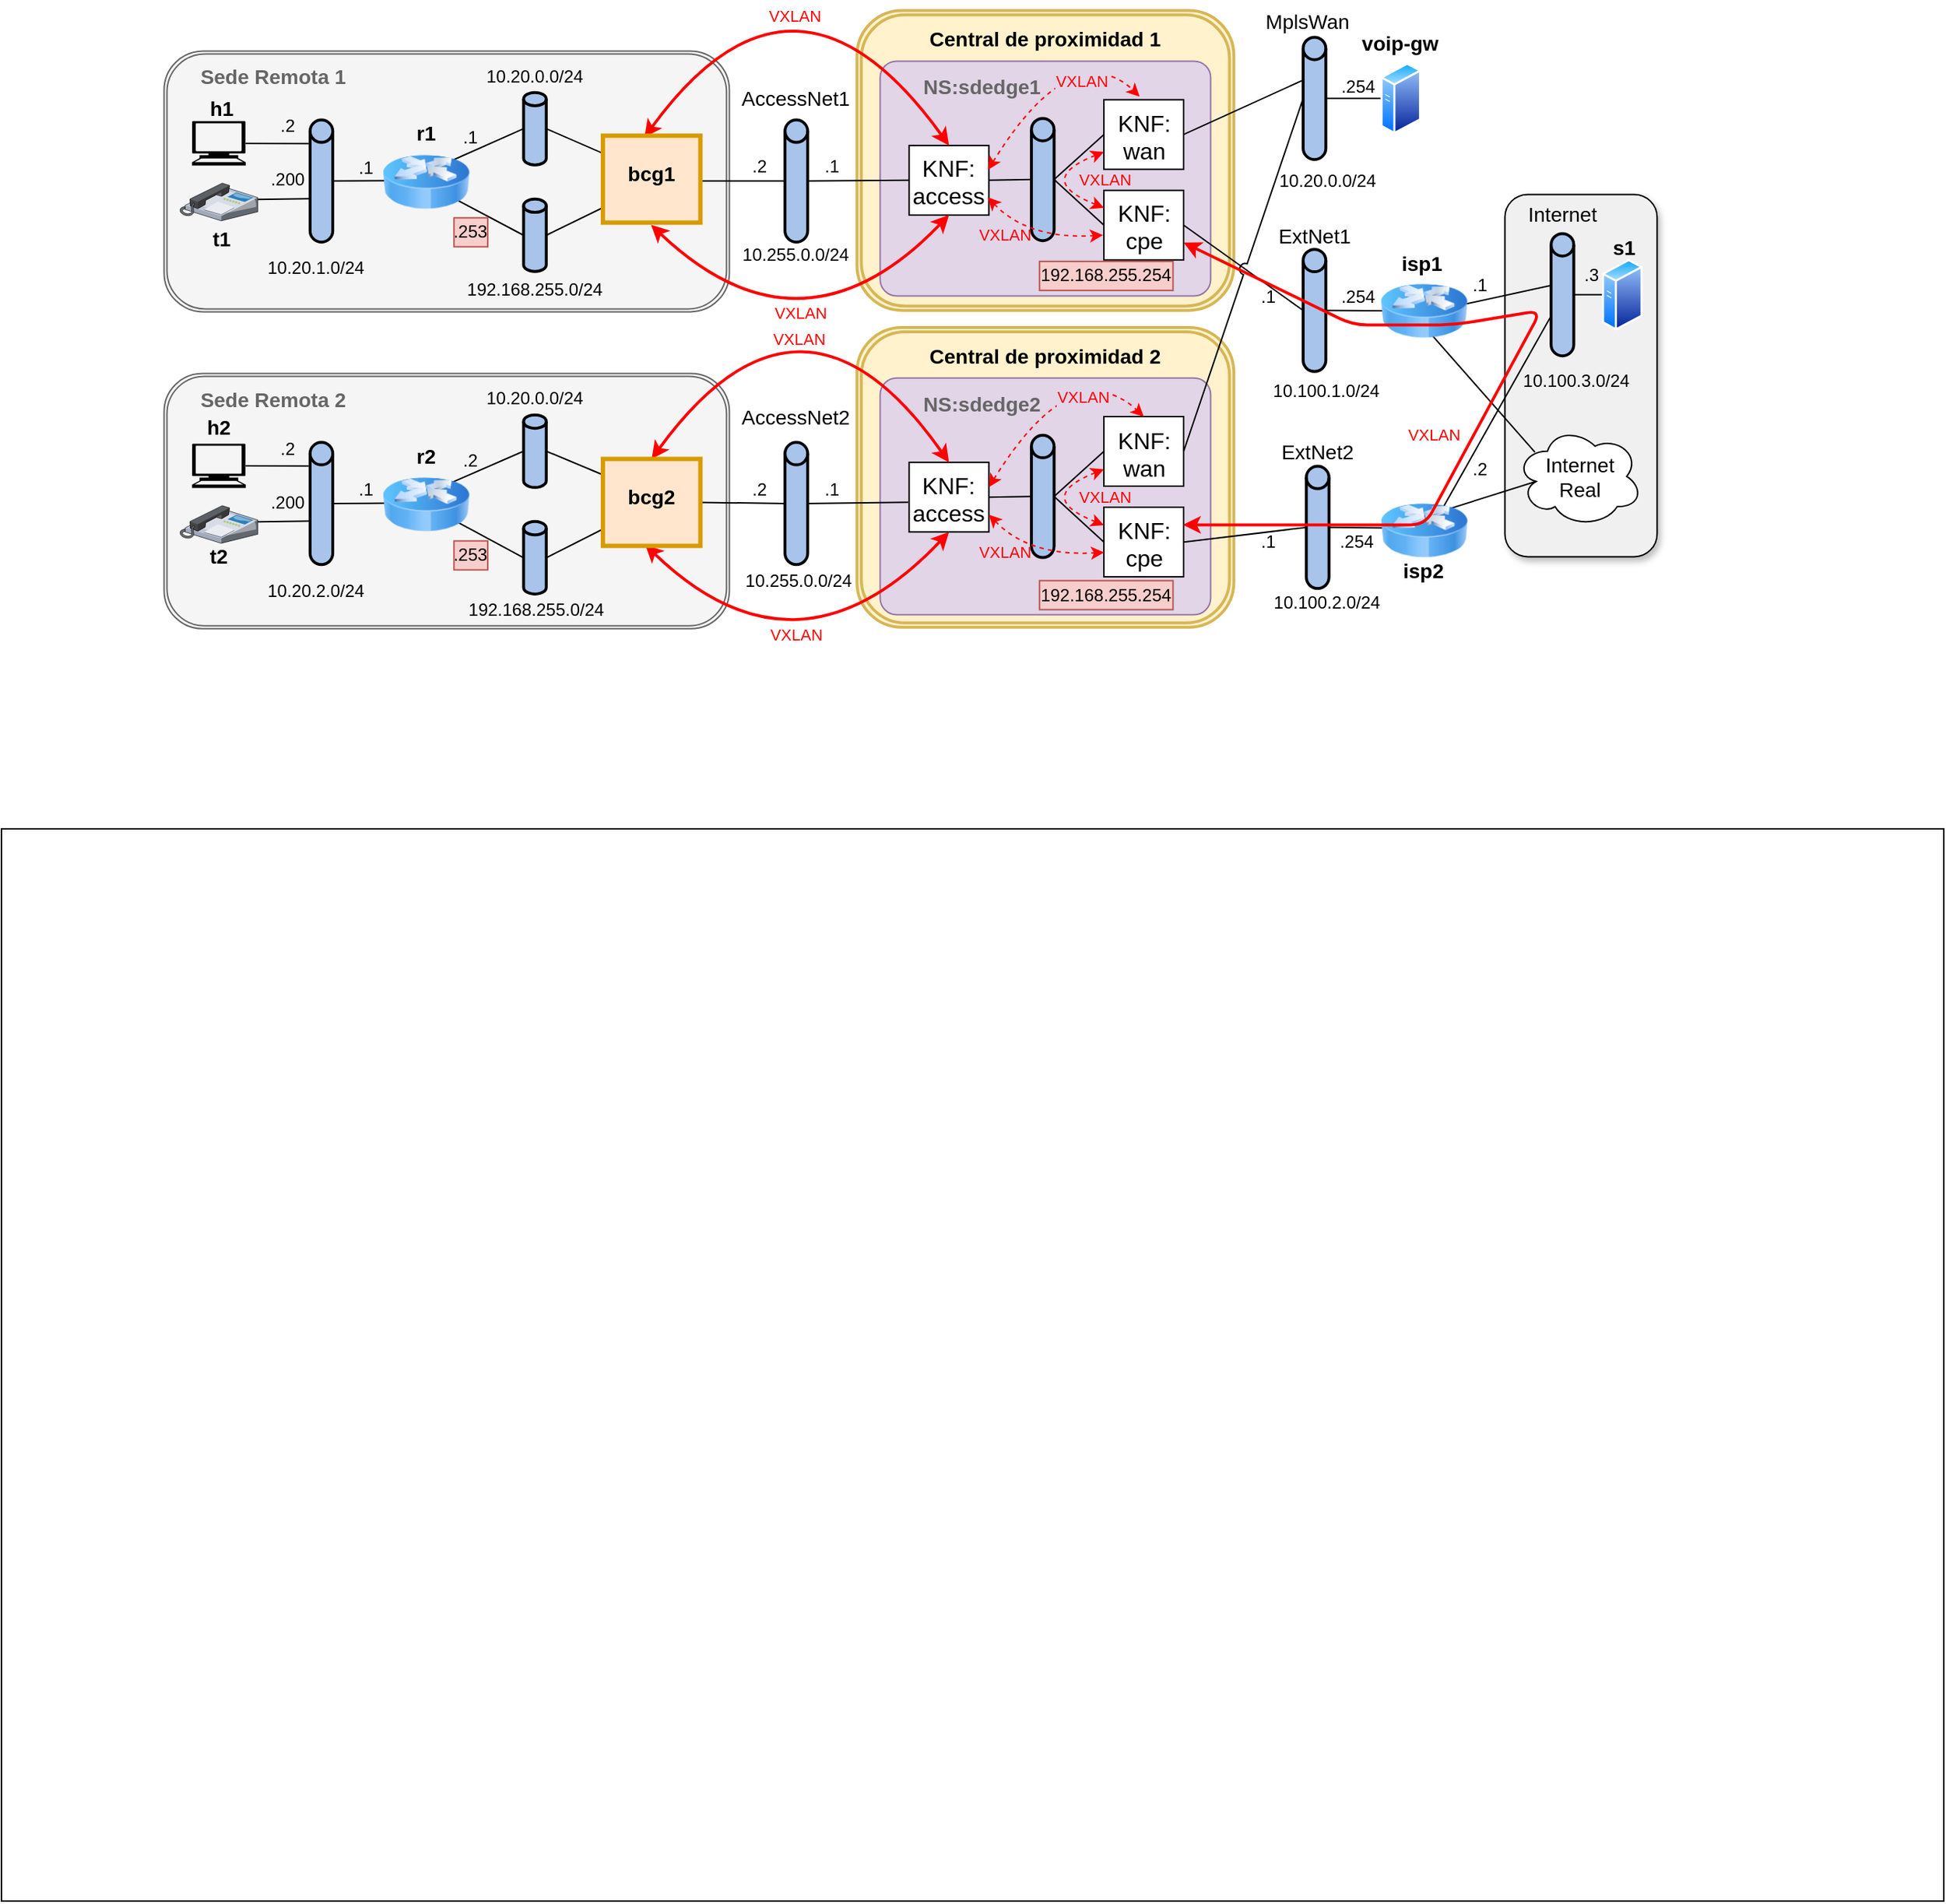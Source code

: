 <mxfile version="26.0.13" pages="3">
  <diagram id="h6UWnyrJGoFQFR039D8j" name="RED">
    <mxGraphModel dx="1489" dy="807" grid="1" gridSize="10" guides="1" tooltips="1" connect="1" arrows="1" fold="1" page="1" pageScale="1" pageWidth="827" pageHeight="1169" math="0" shadow="0">
      <root>
        <mxCell id="0" />
        <mxCell id="1" parent="0" />
        <mxCell id="CxVH57QjfbkNEFocHCed-1" value="" style="rounded=0;whiteSpace=wrap;html=1;" vertex="1" parent="1">
          <mxGeometry x="150" y="720" width="1340" height="740" as="geometry" />
        </mxCell>
        <mxCell id="CxVH57QjfbkNEFocHCed-2" value="" style="rounded=1;whiteSpace=wrap;html=1;fillColor=#F0F0F0;shadow=1;verticalAlign=top;" vertex="1" parent="1">
          <mxGeometry x="1187.22" y="282.19" width="104.98" height="250" as="geometry" />
        </mxCell>
        <mxCell id="CxVH57QjfbkNEFocHCed-3" value="" style="strokeWidth=2;html=1;shape=mxgraph.flowchart.direct_data;whiteSpace=wrap;fillColor=#A9C4EB;rotation=-90;" vertex="1" parent="1">
          <mxGeometry x="1184.708" y="343.592" width="84.361" height="15.649" as="geometry" />
        </mxCell>
        <mxCell id="CxVH57QjfbkNEFocHCed-4" value="10.100.3.0/24" style="text;html=1;strokeColor=none;fillColor=none;align=center;verticalAlign=middle;whiteSpace=wrap;rounded=0;rotation=0;" vertex="1" parent="1">
          <mxGeometry x="1195.07" y="400.74" width="82.82" height="20" as="geometry" />
        </mxCell>
        <mxCell id="CxVH57QjfbkNEFocHCed-5" value="" style="endArrow=none;html=1;entryX=0;entryY=0.5;entryDx=0;entryDy=0;exitX=0.5;exitY=1;exitDx=0;exitDy=0;exitPerimeter=0;" edge="1" parent="1" source="CxVH57QjfbkNEFocHCed-3" target="CxVH57QjfbkNEFocHCed-8">
          <mxGeometry width="50" height="50" relative="1" as="geometry">
            <mxPoint x="1085.093" y="106.887" as="sourcePoint" />
            <mxPoint x="1265.17" y="350.36" as="targetPoint" />
          </mxGeometry>
        </mxCell>
        <mxCell id="CxVH57QjfbkNEFocHCed-6" value=".3" style="text;html=1;strokeColor=none;fillColor=none;align=center;verticalAlign=middle;whiteSpace=wrap;rounded=0;rotation=0;" vertex="1" parent="1">
          <mxGeometry x="1231.66" y="329.08" width="30" height="18.67" as="geometry" />
        </mxCell>
        <mxCell id="CxVH57QjfbkNEFocHCed-7" value="&lt;font style=&quot;font-size: 14px&quot;&gt;Internet&lt;br&gt;Real&lt;/font&gt;" style="ellipse;shape=cloud;whiteSpace=wrap;html=1;fillColor=#FFFFFF;" vertex="1" parent="1">
          <mxGeometry x="1194.69" y="441.99" width="87.51" height="69.58" as="geometry" />
        </mxCell>
        <mxCell id="CxVH57QjfbkNEFocHCed-8" value="" style="aspect=fixed;perimeter=ellipsePerimeter;html=1;align=center;shadow=0;dashed=0;spacingTop=3;image;image=img/lib/active_directory/generic_server.svg;fillColor=#EBEBEB;" vertex="1" parent="1">
          <mxGeometry x="1254.2" y="326.42" width="28.0" height="50" as="geometry" />
        </mxCell>
        <mxCell id="CxVH57QjfbkNEFocHCed-9" value="&lt;span style=&quot;font-family: helvetica; font-style: normal; letter-spacing: normal; text-indent: 0px; text-transform: none; word-spacing: 0px; float: none; display: inline;&quot;&gt;&lt;span style=&quot;font-size: 14px&quot;&gt;s1&lt;/span&gt;&lt;br&gt;&lt;/span&gt;" style="text;whiteSpace=wrap;html=1;align=center;fontStyle=1" vertex="1" parent="1">
          <mxGeometry x="1253.66" y="304.3" width="30.54" height="30" as="geometry" />
        </mxCell>
        <mxCell id="CxVH57QjfbkNEFocHCed-10" value="" style="endArrow=none;html=1;exitX=0.618;exitY=0.376;exitDx=0;exitDy=0;exitPerimeter=0;entryX=0.319;entryY=-0.023;entryDx=0;entryDy=0;entryPerimeter=0;" edge="1" parent="1" source="CxVH57QjfbkNEFocHCed-12" target="CxVH57QjfbkNEFocHCed-3">
          <mxGeometry width="50" height="50" relative="1" as="geometry">
            <mxPoint x="1170.428" y="511.869" as="sourcePoint" />
            <mxPoint x="1221.574" y="454.206" as="targetPoint" />
          </mxGeometry>
        </mxCell>
        <mxCell id="CxVH57QjfbkNEFocHCed-11" value="" style="ellipse;whiteSpace=wrap;html=1;" vertex="1" parent="1">
          <mxGeometry x="1122.94" y="353.23" width="14.98" height="18.69" as="geometry" />
        </mxCell>
        <mxCell id="CxVH57QjfbkNEFocHCed-12" value="" style="ellipse;whiteSpace=wrap;html=1;" vertex="1" parent="1">
          <mxGeometry x="1128.58" y="503.15" width="14.98" height="18.69" as="geometry" />
        </mxCell>
        <mxCell id="CxVH57QjfbkNEFocHCed-13" value="&lt;span style=&quot;font-size: 14px&quot;&gt;Central de proximidad 2&lt;/span&gt;" style="shape=ext;double=1;rounded=1;whiteSpace=wrap;html=1;strokeColor=#d6b656;strokeWidth=2;fillColor=#fff2cc;fontSize=16;verticalAlign=top;fontStyle=1" vertex="1" parent="1">
          <mxGeometry x="740.2" y="373.99" width="260" height="206.89" as="geometry" />
        </mxCell>
        <mxCell id="CxVH57QjfbkNEFocHCed-14" value="" style="rounded=1;whiteSpace=wrap;html=1;strokeColor=#9673a6;strokeWidth=1;fillColor=#e1d5e7;fontSize=22;arcSize=7;align=left;verticalAlign=bottom;" vertex="1" parent="1">
          <mxGeometry x="756.2" y="408.88" width="228" height="163.31" as="geometry" />
        </mxCell>
        <mxCell id="CxVH57QjfbkNEFocHCed-15" value="&lt;span style=&quot;font-family: &amp;quot;helvetica&amp;quot; ; font-size: 16px ; font-style: normal ; letter-spacing: normal ; text-align: left ; text-indent: 0px ; text-transform: none ; word-spacing: 0px ; float: none ; display: inline ; font-weight: normal&quot;&gt;KNF:&lt;br&gt;access&lt;/span&gt;" style="rounded=0;whiteSpace=wrap;html=1;fillColor=#FFFFFF;verticalAlign=top;fontStyle=1" vertex="1" parent="1">
          <mxGeometry x="776.2" y="467.11" width="55" height="48" as="geometry" />
        </mxCell>
        <mxCell id="CxVH57QjfbkNEFocHCed-16" value="&lt;span style=&quot;font-family: &amp;quot;helvetica&amp;quot; ; font-size: 16px ; font-style: normal ; letter-spacing: normal ; text-align: left ; text-indent: 0px ; text-transform: none ; word-spacing: 0px ; float: none ; display: inline ; font-weight: normal&quot;&gt;KNF:&lt;br&gt;cpe&lt;/span&gt;" style="rounded=0;whiteSpace=wrap;html=1;fillColor=#FFFFFF;verticalAlign=top;fontStyle=1" vertex="1" parent="1">
          <mxGeometry x="910.56" y="498.07" width="55" height="48" as="geometry" />
        </mxCell>
        <mxCell id="CxVH57QjfbkNEFocHCed-17" value="" style="strokeWidth=2;html=1;shape=mxgraph.flowchart.direct_data;whiteSpace=wrap;fillColor=#A9C4EB;rotation=-90;" vertex="1" parent="1">
          <mxGeometry x="826.198" y="482.782" width="84.361" height="15.649" as="geometry" />
        </mxCell>
        <mxCell id="CxVH57QjfbkNEFocHCed-18" value="&lt;span style=&quot;font-family: &amp;quot;helvetica&amp;quot; ; font-size: 16px ; font-style: normal ; letter-spacing: normal ; text-align: left ; text-indent: 0px ; text-transform: none ; word-spacing: 0px ; float: none ; display: inline ; font-weight: normal&quot;&gt;KNF:&lt;br&gt;wan&lt;/span&gt;" style="rounded=0;whiteSpace=wrap;html=1;fillColor=#FFFFFF;verticalAlign=top;fontStyle=1" vertex="1" parent="1">
          <mxGeometry x="910.56" y="435.52" width="55" height="48" as="geometry" />
        </mxCell>
        <mxCell id="CxVH57QjfbkNEFocHCed-19" value="" style="endArrow=none;html=1;entryX=0.5;entryY=0;entryDx=0;entryDy=0;exitX=1;exitY=0.5;exitDx=0;exitDy=0;entryPerimeter=0;" edge="1" parent="1" source="CxVH57QjfbkNEFocHCed-15" target="CxVH57QjfbkNEFocHCed-17">
          <mxGeometry width="50" height="50" relative="1" as="geometry">
            <mxPoint x="720.203" y="508.627" as="sourcePoint" />
            <mxPoint x="786.2" y="507.735" as="targetPoint" />
          </mxGeometry>
        </mxCell>
        <mxCell id="CxVH57QjfbkNEFocHCed-20" value="" style="endArrow=none;html=1;entryX=0;entryY=0.5;entryDx=0;entryDy=0;exitX=0.5;exitY=1;exitDx=0;exitDy=0;exitPerimeter=0;" edge="1" parent="1" source="CxVH57QjfbkNEFocHCed-17" target="CxVH57QjfbkNEFocHCed-18">
          <mxGeometry width="50" height="50" relative="1" as="geometry">
            <mxPoint x="826.2" y="504.825" as="sourcePoint" />
            <mxPoint x="870.554" y="504.827" as="targetPoint" />
          </mxGeometry>
        </mxCell>
        <mxCell id="CxVH57QjfbkNEFocHCed-21" value="" style="endArrow=none;html=1;entryX=0;entryY=0.5;entryDx=0;entryDy=0;exitX=0.5;exitY=1;exitDx=0;exitDy=0;exitPerimeter=0;" edge="1" parent="1" source="CxVH57QjfbkNEFocHCed-17" target="CxVH57QjfbkNEFocHCed-16">
          <mxGeometry width="50" height="50" relative="1" as="geometry">
            <mxPoint x="886.203" y="504.827" as="sourcePoint" />
            <mxPoint x="936.2" y="460.595" as="targetPoint" />
          </mxGeometry>
        </mxCell>
        <mxCell id="CxVH57QjfbkNEFocHCed-22" value="" style="shape=ext;double=1;rounded=1;whiteSpace=wrap;html=1;fillColor=#f5f5f5;strokeColor=#666666;fontColor=#333333;" vertex="1" parent="1">
          <mxGeometry x="262.2" y="183.19" width="390" height="180" as="geometry" />
        </mxCell>
        <mxCell id="CxVH57QjfbkNEFocHCed-23" value="&lt;span style=&quot;font-size: 14px&quot;&gt;Central de proximidad 1&lt;/span&gt;" style="shape=ext;double=1;rounded=1;whiteSpace=wrap;html=1;strokeColor=#d6b656;strokeWidth=2;fillColor=#fff2cc;fontSize=16;verticalAlign=top;fontStyle=1" vertex="1" parent="1">
          <mxGeometry x="740.2" y="155.3" width="260" height="206.89" as="geometry" />
        </mxCell>
        <mxCell id="CxVH57QjfbkNEFocHCed-24" value="" style="ellipse;whiteSpace=wrap;html=1;aspect=fixed;strokeWidth=1;" vertex="1" parent="1">
          <mxGeometry x="429.2" y="258.96" width="27.34" height="27.34" as="geometry" />
        </mxCell>
        <mxCell id="CxVH57QjfbkNEFocHCed-25" value="&lt;font color=&quot;#666666&quot;&gt;Sede Remota 1&lt;/font&gt;" style="text;html=1;align=center;fontColor=#000000;fontStyle=1;fontSize=14;" vertex="1" parent="1">
          <mxGeometry x="286.92" y="186.3" width="100" height="30" as="geometry" />
        </mxCell>
        <mxCell id="CxVH57QjfbkNEFocHCed-26" value="" style="shape=mxgraph.signs.tech.computer;html=1;fillColor=#000000;strokeColor=none;verticalLabelPosition=bottom;verticalAlign=top;align=center;" vertex="1" parent="1">
          <mxGeometry x="281.437" y="231.684" width="37.119" height="30.516" as="geometry" />
        </mxCell>
        <mxCell id="CxVH57QjfbkNEFocHCed-27" value="" style="strokeWidth=2;html=1;shape=mxgraph.flowchart.direct_data;whiteSpace=wrap;fillColor=#A9C4EB;rotation=-90;" vertex="1" parent="1">
          <mxGeometry x="328.558" y="265.112" width="84.361" height="15.649" as="geometry" />
        </mxCell>
        <mxCell id="CxVH57QjfbkNEFocHCed-28" value="" style="endArrow=none;html=1;fontSize=14;fontColor=#00994D;entryX=0.806;entryY=-0.066;entryDx=0;entryDy=0;entryPerimeter=0;exitX=0.995;exitY=0.5;exitDx=0;exitDy=0;exitPerimeter=0;" edge="1" parent="1" source="CxVH57QjfbkNEFocHCed-26" target="CxVH57QjfbkNEFocHCed-27">
          <mxGeometry width="50" height="50" relative="1" as="geometry">
            <mxPoint x="327.372" y="322.061" as="sourcePoint" />
            <mxPoint x="366.914" y="263.937" as="targetPoint" />
          </mxGeometry>
        </mxCell>
        <mxCell id="CxVH57QjfbkNEFocHCed-29" value="" style="endArrow=none;html=1;fontSize=14;fontColor=#00994D;entryX=0;entryY=0.5;entryDx=0;entryDy=0;exitX=0.5;exitY=1;exitDx=0;exitDy=0;exitPerimeter=0;" edge="1" parent="1" source="CxVH57QjfbkNEFocHCed-27" target="CxVH57QjfbkNEFocHCed-24">
          <mxGeometry width="50" height="50" relative="1" as="geometry">
            <mxPoint x="449.93" y="274.3" as="sourcePoint" />
            <mxPoint x="428.931" y="272.129" as="targetPoint" />
          </mxGeometry>
        </mxCell>
        <mxCell id="CxVH57QjfbkNEFocHCed-30" value="" style="endArrow=none;html=1;fontSize=14;fontColor=#00994D;exitX=0.995;exitY=0.5;exitDx=0;exitDy=0;exitPerimeter=0;" edge="1" parent="1">
          <mxGeometry width="50" height="50" relative="1" as="geometry">
            <mxPoint x="318.37" y="285.762" as="sourcePoint" />
            <mxPoint x="362.19" y="285.11" as="targetPoint" />
          </mxGeometry>
        </mxCell>
        <mxCell id="CxVH57QjfbkNEFocHCed-31" value="" style="verticalLabelPosition=bottom;aspect=fixed;html=1;verticalAlign=top;strokeColor=none;align=center;outlineConnect=0;shape=mxgraph.citrix.ip_phone;rounded=1;fontSize=12;" vertex="1" parent="1">
          <mxGeometry x="273.12" y="274.41" width="53.76" height="26" as="geometry" />
        </mxCell>
        <mxCell id="CxVH57QjfbkNEFocHCed-32" value="10.20.1.0/24" style="text;html=1;strokeColor=none;fillColor=none;align=center;verticalAlign=middle;whiteSpace=wrap;rounded=0;" vertex="1" parent="1">
          <mxGeometry x="301.75" y="323.13" width="130" height="20" as="geometry" />
        </mxCell>
        <mxCell id="CxVH57QjfbkNEFocHCed-33" value=".2" style="text;html=1;strokeColor=none;fillColor=none;align=center;verticalAlign=middle;whiteSpace=wrap;rounded=0;" vertex="1" parent="1">
          <mxGeometry x="336.19" y="225.46" width="23.27" height="20" as="geometry" />
        </mxCell>
        <mxCell id="CxVH57QjfbkNEFocHCed-34" value=".200" style="text;html=1;strokeColor=none;fillColor=none;align=center;verticalAlign=middle;whiteSpace=wrap;rounded=0;" vertex="1" parent="1">
          <mxGeometry x="336.19" y="262.02" width="23.27" height="20" as="geometry" />
        </mxCell>
        <mxCell id="CxVH57QjfbkNEFocHCed-35" value=".1" style="text;html=1;strokeColor=none;fillColor=none;align=center;verticalAlign=middle;whiteSpace=wrap;rounded=0;" vertex="1" parent="1">
          <mxGeometry x="389.65" y="253.6" width="23.27" height="20" as="geometry" />
        </mxCell>
        <mxCell id="CxVH57QjfbkNEFocHCed-36" value="10.20.0.0/24" style="text;html=1;strokeColor=none;fillColor=none;align=center;verticalAlign=middle;whiteSpace=wrap;rounded=0;rotation=0;" vertex="1" parent="1">
          <mxGeometry x="453.04" y="191.3" width="130" height="20" as="geometry" />
        </mxCell>
        <mxCell id="CxVH57QjfbkNEFocHCed-37" value="" style="strokeWidth=2;html=1;shape=mxgraph.flowchart.direct_data;whiteSpace=wrap;fillColor=#A9C4EB;rotation=-90;" vertex="1" parent="1">
          <mxGeometry x="493.04" y="302.55" width="50" height="15.65" as="geometry" />
        </mxCell>
        <mxCell id="CxVH57QjfbkNEFocHCed-38" value="" style="endArrow=none;html=1;fontSize=14;fontColor=#00994D;entryX=0.5;entryY=0;entryDx=0;entryDy=0;exitX=1;exitY=0;exitDx=0;exitDy=0;entryPerimeter=0;" edge="1" parent="1" source="CxVH57QjfbkNEFocHCed-154" target="CxVH57QjfbkNEFocHCed-44">
          <mxGeometry width="50" height="50" relative="1" as="geometry">
            <mxPoint x="459.883" y="302.547" as="sourcePoint" />
            <mxPoint x="514.51" y="303.05" as="targetPoint" />
          </mxGeometry>
        </mxCell>
        <mxCell id="CxVH57QjfbkNEFocHCed-39" value="" style="endArrow=none;html=1;fontSize=14;fontColor=#00994D;entryX=0.5;entryY=0;entryDx=0;entryDy=0;exitX=1;exitY=1;exitDx=0;exitDy=0;entryPerimeter=0;" edge="1" parent="1" source="CxVH57QjfbkNEFocHCed-154" target="CxVH57QjfbkNEFocHCed-37">
          <mxGeometry width="50" height="50" relative="1" as="geometry">
            <mxPoint x="482.818" y="283.599" as="sourcePoint" />
            <mxPoint x="520.215" y="246.825" as="targetPoint" />
          </mxGeometry>
        </mxCell>
        <mxCell id="CxVH57QjfbkNEFocHCed-40" value="192.168.255.0/24" style="text;html=1;strokeColor=none;fillColor=none;align=center;verticalAlign=middle;whiteSpace=wrap;rounded=0;rotation=0;" vertex="1" parent="1">
          <mxGeometry x="453.04" y="338.2" width="130" height="20" as="geometry" />
        </mxCell>
        <mxCell id="CxVH57QjfbkNEFocHCed-41" value=".1" style="text;html=1;strokeColor=none;fillColor=none;align=center;verticalAlign=middle;whiteSpace=wrap;rounded=0;" vertex="1" parent="1">
          <mxGeometry x="462.2" y="233.13" width="23.27" height="20" as="geometry" />
        </mxCell>
        <mxCell id="CxVH57QjfbkNEFocHCed-42" value=".253" style="text;html=1;strokeColor=#b85450;fillColor=#f8cecc;align=center;verticalAlign=middle;whiteSpace=wrap;rounded=0;" vertex="1" parent="1">
          <mxGeometry x="462.2" y="298.3" width="23.27" height="20" as="geometry" />
        </mxCell>
        <mxCell id="CxVH57QjfbkNEFocHCed-43" value="" style="endArrow=none;html=1;entryX=0.5;entryY=0;entryDx=0;entryDy=0;entryPerimeter=0;exitX=1;exitY=0.5;exitDx=0;exitDy=0;" edge="1" parent="1" target="CxVH57QjfbkNEFocHCed-49">
          <mxGeometry width="50" height="50" relative="1" as="geometry">
            <mxPoint x="632.2" y="272.84" as="sourcePoint" />
            <mxPoint x="682.217" y="267.54" as="targetPoint" />
          </mxGeometry>
        </mxCell>
        <mxCell id="CxVH57QjfbkNEFocHCed-44" value="" style="strokeWidth=2;html=1;shape=mxgraph.flowchart.direct_data;whiteSpace=wrap;fillColor=#A9C4EB;rotation=-90;" vertex="1" parent="1">
          <mxGeometry x="493.04" y="229" width="50" height="15.65" as="geometry" />
        </mxCell>
        <mxCell id="CxVH57QjfbkNEFocHCed-45" value="" style="rounded=1;whiteSpace=wrap;html=1;strokeColor=#9673a6;strokeWidth=1;fillColor=#e1d5e7;fontSize=22;arcSize=7;align=left;verticalAlign=bottom" vertex="1" parent="1">
          <mxGeometry x="756.2" y="190.19" width="228" height="162" as="geometry" />
        </mxCell>
        <mxCell id="CxVH57QjfbkNEFocHCed-46" value="&lt;span style=&quot;font-family: &amp;quot;helvetica&amp;quot; ; font-size: 16px ; font-style: normal ; letter-spacing: normal ; text-align: left ; text-indent: 0px ; text-transform: none ; word-spacing: 0px ; float: none ; display: inline ; font-weight: normal&quot;&gt;KNF:&lt;br&gt;access&lt;/span&gt;" style="rounded=0;whiteSpace=wrap;html=1;fillColor=#FFFFFF;verticalAlign=top;fontStyle=1" vertex="1" parent="1">
          <mxGeometry x="776.2" y="248.42" width="55" height="48" as="geometry" />
        </mxCell>
        <mxCell id="CxVH57QjfbkNEFocHCed-47" value="&lt;span style=&quot;font-family: &amp;quot;helvetica&amp;quot; ; font-size: 16px ; font-style: normal ; letter-spacing: normal ; text-align: left ; text-indent: 0px ; text-transform: none ; word-spacing: 0px ; float: none ; display: inline ; font-weight: normal&quot;&gt;KNF:&lt;br&gt;cpe&lt;/span&gt;" style="rounded=0;whiteSpace=wrap;html=1;fillColor=#FFFFFF;verticalAlign=top;fontStyle=1" vertex="1" parent="1">
          <mxGeometry x="910.56" y="279.38" width="55" height="48" as="geometry" />
        </mxCell>
        <mxCell id="CxVH57QjfbkNEFocHCed-48" value="&lt;span style=&quot;font-family: &amp;#34;helvetica&amp;#34; ; font-style: normal ; font-weight: 400 ; letter-spacing: normal ; text-indent: 0px ; text-transform: none ; word-spacing: 0px ; float: none ; display: inline&quot;&gt;&lt;font style=&quot;font-size: 14px&quot;&gt;AccessNet1&lt;/font&gt;&lt;br&gt;&lt;/span&gt;" style="text;whiteSpace=wrap;html=1;align=center;" vertex="1" parent="1">
          <mxGeometry x="658.2" y="201.47" width="80" height="28.9" as="geometry" />
        </mxCell>
        <mxCell id="CxVH57QjfbkNEFocHCed-49" value="" style="strokeWidth=2;html=1;shape=mxgraph.flowchart.direct_data;whiteSpace=wrap;fillColor=#A9C4EB;rotation=-90;" vertex="1" parent="1">
          <mxGeometry x="656.198" y="265.112" width="84.361" height="15.649" as="geometry" />
        </mxCell>
        <mxCell id="CxVH57QjfbkNEFocHCed-50" value="10.255.0.0/24" style="text;html=1;strokeColor=none;fillColor=none;align=center;verticalAlign=middle;whiteSpace=wrap;rounded=0;rotation=0;" vertex="1" parent="1">
          <mxGeometry x="654.2" y="314.3" width="88" height="20" as="geometry" />
        </mxCell>
        <mxCell id="CxVH57QjfbkNEFocHCed-51" value=".2" style="text;html=1;strokeColor=none;fillColor=none;align=center;verticalAlign=middle;whiteSpace=wrap;rounded=0;rotation=0;" vertex="1" parent="1">
          <mxGeometry x="658.38" y="253.29" width="30" height="20" as="geometry" />
        </mxCell>
        <mxCell id="CxVH57QjfbkNEFocHCed-52" value="" style="endArrow=none;html=1;entryX=0;entryY=0.5;entryDx=0;entryDy=0;exitX=0.5;exitY=1;exitDx=0;exitDy=0;exitPerimeter=0;" edge="1" parent="1" source="CxVH57QjfbkNEFocHCed-49" target="CxVH57QjfbkNEFocHCed-46">
          <mxGeometry width="50" height="50" relative="1" as="geometry">
            <mxPoint x="832.2" y="302.19" as="sourcePoint" />
            <mxPoint x="882.2" y="252.19" as="targetPoint" />
          </mxGeometry>
        </mxCell>
        <mxCell id="CxVH57QjfbkNEFocHCed-53" value=".1" style="text;html=1;strokeColor=none;fillColor=none;align=center;verticalAlign=middle;whiteSpace=wrap;rounded=0;rotation=0;" vertex="1" parent="1">
          <mxGeometry x="708.38" y="253.29" width="30" height="20" as="geometry" />
        </mxCell>
        <mxCell id="CxVH57QjfbkNEFocHCed-54" value="" style="strokeWidth=2;html=1;shape=mxgraph.flowchart.direct_data;whiteSpace=wrap;fillColor=#A9C4EB;rotation=-90;" vertex="1" parent="1">
          <mxGeometry x="826.198" y="264.092" width="84.361" height="15.649" as="geometry" />
        </mxCell>
        <mxCell id="CxVH57QjfbkNEFocHCed-55" value="" style="endArrow=none;html=1;fontSize=14;fontColor=#00994D;entryX=0;entryY=0;entryDx=0;entryDy=0;exitX=0.5;exitY=1;exitDx=0;exitDy=0;exitPerimeter=0;" edge="1" parent="1" source="CxVH57QjfbkNEFocHCed-44" target="CxVH57QjfbkNEFocHCed-149">
          <mxGeometry width="50" height="50" relative="1" as="geometry">
            <mxPoint x="482.818" y="283.599" as="sourcePoint" />
            <mxPoint x="564.93" y="272.84" as="targetPoint" />
          </mxGeometry>
        </mxCell>
        <mxCell id="CxVH57QjfbkNEFocHCed-56" value="" style="endArrow=none;html=1;fontSize=14;fontColor=#00994D;entryX=0;entryY=1;entryDx=0;entryDy=0;exitX=0.5;exitY=1;exitDx=0;exitDy=0;exitPerimeter=0;" edge="1" parent="1" source="CxVH57QjfbkNEFocHCed-37" target="CxVH57QjfbkNEFocHCed-149">
          <mxGeometry width="50" height="50" relative="1" as="geometry">
            <mxPoint x="535.865" y="246.825" as="sourcePoint" />
            <mxPoint x="564.93" y="272.84" as="targetPoint" />
          </mxGeometry>
        </mxCell>
        <mxCell id="CxVH57QjfbkNEFocHCed-57" value="&lt;span style=&quot;font-family: &amp;quot;helvetica&amp;quot; ; font-size: 16px ; font-style: normal ; letter-spacing: normal ; text-align: left ; text-indent: 0px ; text-transform: none ; word-spacing: 0px ; float: none ; display: inline ; font-weight: normal&quot;&gt;KNF:&lt;br&gt;wan&lt;/span&gt;" style="rounded=0;whiteSpace=wrap;html=1;fillColor=#FFFFFF;verticalAlign=top;fontStyle=1" vertex="1" parent="1">
          <mxGeometry x="910.56" y="216.83" width="55" height="48" as="geometry" />
        </mxCell>
        <mxCell id="CxVH57QjfbkNEFocHCed-58" value="" style="endArrow=none;html=1;entryX=0.5;entryY=0;entryDx=0;entryDy=0;exitX=1;exitY=0.5;exitDx=0;exitDy=0;entryPerimeter=0;" edge="1" parent="1" source="CxVH57QjfbkNEFocHCed-46" target="CxVH57QjfbkNEFocHCed-54">
          <mxGeometry width="50" height="50" relative="1" as="geometry">
            <mxPoint x="720.203" y="289.937" as="sourcePoint" />
            <mxPoint x="786.2" y="289.045" as="targetPoint" />
          </mxGeometry>
        </mxCell>
        <mxCell id="CxVH57QjfbkNEFocHCed-59" value="" style="endArrow=none;html=1;entryX=0;entryY=0.5;entryDx=0;entryDy=0;exitX=0.5;exitY=1;exitDx=0;exitDy=0;exitPerimeter=0;" edge="1" parent="1" source="CxVH57QjfbkNEFocHCed-54" target="CxVH57QjfbkNEFocHCed-57">
          <mxGeometry width="50" height="50" relative="1" as="geometry">
            <mxPoint x="826.2" y="286.135" as="sourcePoint" />
            <mxPoint x="870.554" y="286.137" as="targetPoint" />
          </mxGeometry>
        </mxCell>
        <mxCell id="CxVH57QjfbkNEFocHCed-60" value="" style="endArrow=none;html=1;entryX=0;entryY=0.5;entryDx=0;entryDy=0;exitX=0.5;exitY=1;exitDx=0;exitDy=0;exitPerimeter=0;" edge="1" parent="1" source="CxVH57QjfbkNEFocHCed-54" target="CxVH57QjfbkNEFocHCed-47">
          <mxGeometry width="50" height="50" relative="1" as="geometry">
            <mxPoint x="886.203" y="286.137" as="sourcePoint" />
            <mxPoint x="936.2" y="241.905" as="targetPoint" />
          </mxGeometry>
        </mxCell>
        <mxCell id="CxVH57QjfbkNEFocHCed-61" value="&lt;font color=&quot;#666666&quot;&gt;NS:sdedge1&lt;/font&gt;" style="text;html=1;align=center;fontColor=#000000;fontStyle=1;fontSize=14;" vertex="1" parent="1">
          <mxGeometry x="776.2" y="193.3" width="100" height="30" as="geometry" />
        </mxCell>
        <mxCell id="CxVH57QjfbkNEFocHCed-62" value="" style="shape=ext;double=1;rounded=1;whiteSpace=wrap;html=1;fillColor=#f5f5f5;strokeColor=#666666;fontColor=#333333;" vertex="1" parent="1">
          <mxGeometry x="262.2" y="405.74" width="390" height="176.14" as="geometry" />
        </mxCell>
        <mxCell id="CxVH57QjfbkNEFocHCed-63" value="" style="ellipse;whiteSpace=wrap;html=1;aspect=fixed;strokeWidth=1;" vertex="1" parent="1">
          <mxGeometry x="429.2" y="481.51" width="27.34" height="27.34" as="geometry" />
        </mxCell>
        <mxCell id="CxVH57QjfbkNEFocHCed-64" value="&lt;font color=&quot;#666666&quot;&gt;Sede Remota 2&lt;/font&gt;" style="text;html=1;align=center;fontColor=#000000;fontStyle=1;fontSize=14;" vertex="1" parent="1">
          <mxGeometry x="286.92" y="408.85" width="100" height="30" as="geometry" />
        </mxCell>
        <mxCell id="CxVH57QjfbkNEFocHCed-65" value="" style="shape=mxgraph.signs.tech.computer;html=1;fillColor=#000000;strokeColor=none;verticalLabelPosition=bottom;verticalAlign=top;align=center;" vertex="1" parent="1">
          <mxGeometry x="281.437" y="454.234" width="37.119" height="30.516" as="geometry" />
        </mxCell>
        <mxCell id="CxVH57QjfbkNEFocHCed-66" value="" style="strokeWidth=2;html=1;shape=mxgraph.flowchart.direct_data;whiteSpace=wrap;fillColor=#A9C4EB;rotation=-90;" vertex="1" parent="1">
          <mxGeometry x="328.558" y="487.662" width="84.361" height="15.649" as="geometry" />
        </mxCell>
        <mxCell id="CxVH57QjfbkNEFocHCed-67" value="" style="endArrow=none;html=1;fontSize=14;fontColor=#00994D;entryX=0.806;entryY=-0.066;entryDx=0;entryDy=0;entryPerimeter=0;exitX=0.995;exitY=0.5;exitDx=0;exitDy=0;exitPerimeter=0;" edge="1" parent="1" source="CxVH57QjfbkNEFocHCed-65" target="CxVH57QjfbkNEFocHCed-66">
          <mxGeometry width="50" height="50" relative="1" as="geometry">
            <mxPoint x="327.372" y="544.611" as="sourcePoint" />
            <mxPoint x="366.914" y="486.487" as="targetPoint" />
          </mxGeometry>
        </mxCell>
        <mxCell id="CxVH57QjfbkNEFocHCed-68" value="" style="endArrow=none;html=1;fontSize=14;fontColor=#00994D;entryX=0;entryY=0.5;entryDx=0;entryDy=0;exitX=0.5;exitY=1;exitDx=0;exitDy=0;exitPerimeter=0;" edge="1" parent="1" source="CxVH57QjfbkNEFocHCed-66" target="CxVH57QjfbkNEFocHCed-63">
          <mxGeometry width="50" height="50" relative="1" as="geometry">
            <mxPoint x="449.93" y="496.85" as="sourcePoint" />
            <mxPoint x="428.931" y="494.679" as="targetPoint" />
          </mxGeometry>
        </mxCell>
        <mxCell id="CxVH57QjfbkNEFocHCed-69" value="" style="endArrow=none;html=1;fontSize=14;fontColor=#00994D;exitX=0.995;exitY=0.5;exitDx=0;exitDy=0;exitPerimeter=0;" edge="1" parent="1">
          <mxGeometry width="50" height="50" relative="1" as="geometry">
            <mxPoint x="318.37" y="508.312" as="sourcePoint" />
            <mxPoint x="362.19" y="507.66" as="targetPoint" />
          </mxGeometry>
        </mxCell>
        <mxCell id="CxVH57QjfbkNEFocHCed-70" value="" style="verticalLabelPosition=bottom;aspect=fixed;html=1;verticalAlign=top;strokeColor=none;align=center;outlineConnect=0;shape=mxgraph.citrix.ip_phone;rounded=1;fontSize=12;" vertex="1" parent="1">
          <mxGeometry x="273.12" y="496.96" width="53.76" height="26" as="geometry" />
        </mxCell>
        <mxCell id="CxVH57QjfbkNEFocHCed-71" value="10.20.2.0/24" style="text;html=1;strokeColor=none;fillColor=none;align=center;verticalAlign=middle;whiteSpace=wrap;rounded=0;" vertex="1" parent="1">
          <mxGeometry x="301.75" y="545.68" width="130" height="20" as="geometry" />
        </mxCell>
        <mxCell id="CxVH57QjfbkNEFocHCed-72" value=".2" style="text;html=1;strokeColor=none;fillColor=none;align=center;verticalAlign=middle;whiteSpace=wrap;rounded=0;" vertex="1" parent="1">
          <mxGeometry x="336.19" y="448.01" width="23.27" height="20" as="geometry" />
        </mxCell>
        <mxCell id="CxVH57QjfbkNEFocHCed-73" value=".200" style="text;html=1;strokeColor=none;fillColor=none;align=center;verticalAlign=middle;whiteSpace=wrap;rounded=0;" vertex="1" parent="1">
          <mxGeometry x="336.19" y="484.57" width="23.27" height="20" as="geometry" />
        </mxCell>
        <mxCell id="CxVH57QjfbkNEFocHCed-74" value=".1" style="text;html=1;strokeColor=none;fillColor=none;align=center;verticalAlign=middle;whiteSpace=wrap;rounded=0;" vertex="1" parent="1">
          <mxGeometry x="389.65" y="476.15" width="23.27" height="20" as="geometry" />
        </mxCell>
        <mxCell id="CxVH57QjfbkNEFocHCed-75" value="10.20.0.0/24" style="text;html=1;strokeColor=none;fillColor=none;align=center;verticalAlign=middle;whiteSpace=wrap;rounded=0;rotation=0;" vertex="1" parent="1">
          <mxGeometry x="453.04" y="412.85" width="130" height="20" as="geometry" />
        </mxCell>
        <mxCell id="CxVH57QjfbkNEFocHCed-76" value="" style="strokeWidth=2;html=1;shape=mxgraph.flowchart.direct_data;whiteSpace=wrap;fillColor=#A9C4EB;rotation=-90;" vertex="1" parent="1">
          <mxGeometry x="493.04" y="525.1" width="50" height="15.65" as="geometry" />
        </mxCell>
        <mxCell id="CxVH57QjfbkNEFocHCed-77" value="192.168.255.0/24" style="text;html=1;strokeColor=none;fillColor=none;align=center;verticalAlign=middle;whiteSpace=wrap;rounded=0;rotation=0;" vertex="1" parent="1">
          <mxGeometry x="454.2" y="558.88" width="130" height="20" as="geometry" />
        </mxCell>
        <mxCell id="CxVH57QjfbkNEFocHCed-78" value=".2" style="text;html=1;strokeColor=none;fillColor=none;align=center;verticalAlign=middle;whiteSpace=wrap;rounded=0;" vertex="1" parent="1">
          <mxGeometry x="462.2" y="455.68" width="23.27" height="20" as="geometry" />
        </mxCell>
        <mxCell id="CxVH57QjfbkNEFocHCed-79" value="" style="endArrow=none;html=1;entryX=0.5;entryY=0;entryDx=0;entryDy=0;entryPerimeter=0;exitX=1;exitY=0.5;exitDx=0;exitDy=0;" edge="1" parent="1" source="CxVH57QjfbkNEFocHCed-159" target="CxVH57QjfbkNEFocHCed-81">
          <mxGeometry width="50" height="50" relative="1" as="geometry">
            <mxPoint x="592.2" y="485.74" as="sourcePoint" />
            <mxPoint x="682.217" y="490.09" as="targetPoint" />
          </mxGeometry>
        </mxCell>
        <mxCell id="CxVH57QjfbkNEFocHCed-80" value="" style="strokeWidth=2;html=1;shape=mxgraph.flowchart.direct_data;whiteSpace=wrap;fillColor=#A9C4EB;rotation=-90;" vertex="1" parent="1">
          <mxGeometry x="493.04" y="451.55" width="50" height="15.65" as="geometry" />
        </mxCell>
        <mxCell id="CxVH57QjfbkNEFocHCed-81" value="" style="strokeWidth=2;html=1;shape=mxgraph.flowchart.direct_data;whiteSpace=wrap;fillColor=#A9C4EB;rotation=-90;" vertex="1" parent="1">
          <mxGeometry x="656.198" y="487.662" width="84.361" height="15.649" as="geometry" />
        </mxCell>
        <mxCell id="CxVH57QjfbkNEFocHCed-82" value="10.255.0.0/24" style="text;html=1;strokeColor=none;fillColor=none;align=center;verticalAlign=middle;whiteSpace=wrap;rounded=0;rotation=0;" vertex="1" parent="1">
          <mxGeometry x="656.2" y="538.68" width="88" height="20" as="geometry" />
        </mxCell>
        <mxCell id="CxVH57QjfbkNEFocHCed-83" value=".2" style="text;html=1;strokeColor=none;fillColor=none;align=center;verticalAlign=middle;whiteSpace=wrap;rounded=0;rotation=0;" vertex="1" parent="1">
          <mxGeometry x="658.38" y="475.84" width="30" height="20" as="geometry" />
        </mxCell>
        <mxCell id="CxVH57QjfbkNEFocHCed-84" value=".1" style="text;html=1;strokeColor=none;fillColor=none;align=center;verticalAlign=middle;whiteSpace=wrap;rounded=0;rotation=0;" vertex="1" parent="1">
          <mxGeometry x="708.38" y="475.84" width="30" height="20" as="geometry" />
        </mxCell>
        <mxCell id="CxVH57QjfbkNEFocHCed-85" value="" style="endArrow=none;html=1;exitX=0.5;exitY=1;exitDx=0;exitDy=0;exitPerimeter=0;entryX=-0.012;entryY=0.572;entryDx=0;entryDy=0;entryPerimeter=0;" edge="1" parent="1" source="CxVH57QjfbkNEFocHCed-81" target="CxVH57QjfbkNEFocHCed-15">
          <mxGeometry width="50" height="50" relative="1" as="geometry">
            <mxPoint x="642.2" y="494.25" as="sourcePoint" />
            <mxPoint x="784.2" y="489.19" as="targetPoint" />
          </mxGeometry>
        </mxCell>
        <mxCell id="CxVH57QjfbkNEFocHCed-86" value="" style="strokeWidth=2;html=1;shape=mxgraph.flowchart.direct_data;whiteSpace=wrap;fillColor=#A9C4EB;rotation=-90;" vertex="1" parent="1">
          <mxGeometry x="1013.658" y="208.092" width="84.361" height="15.649" as="geometry" />
        </mxCell>
        <mxCell id="CxVH57QjfbkNEFocHCed-87" value="" style="endArrow=none;html=1;entryX=0.651;entryY=0.012;entryDx=0;entryDy=0;exitX=1;exitY=0.5;exitDx=0;exitDy=0;entryPerimeter=0;" edge="1" parent="1" source="CxVH57QjfbkNEFocHCed-57" target="CxVH57QjfbkNEFocHCed-86">
          <mxGeometry width="50" height="50" relative="1" as="geometry">
            <mxPoint x="892.2" y="228.25" as="sourcePoint" />
            <mxPoint x="1078.84" y="243.375" as="targetPoint" />
          </mxGeometry>
        </mxCell>
        <mxCell id="CxVH57QjfbkNEFocHCed-88" value="&lt;span style=&quot;font-family: &amp;#34;helvetica&amp;#34; ; font-style: normal ; font-weight: 400 ; letter-spacing: normal ; text-indent: 0px ; text-transform: none ; word-spacing: 0px ; float: none ; display: inline&quot;&gt;&lt;span style=&quot;font-size: 14px&quot;&gt;MplsWan&lt;/span&gt;&lt;br&gt;&lt;/span&gt;" style="text;whiteSpace=wrap;html=1;align=center;" vertex="1" parent="1">
          <mxGeometry x="1010.84" y="148.11" width="80" height="30" as="geometry" />
        </mxCell>
        <mxCell id="CxVH57QjfbkNEFocHCed-89" value="10.20.0.0/24" style="text;html=1;strokeColor=none;fillColor=none;align=center;verticalAlign=middle;whiteSpace=wrap;rounded=0;rotation=0;" vertex="1" parent="1">
          <mxGeometry x="999.84" y="262.71" width="130" height="20" as="geometry" />
        </mxCell>
        <mxCell id="CxVH57QjfbkNEFocHCed-90" value="" style="endArrow=none;html=1;entryX=0;entryY=0.5;entryDx=0;entryDy=0;exitX=0.5;exitY=1;exitDx=0;exitDy=0;exitPerimeter=0;" edge="1" parent="1" source="CxVH57QjfbkNEFocHCed-86" target="CxVH57QjfbkNEFocHCed-103">
          <mxGeometry width="50" height="50" relative="1" as="geometry">
            <mxPoint x="935.66" y="224.895" as="sourcePoint" />
            <mxPoint x="1120.84" y="215.915" as="targetPoint" />
          </mxGeometry>
        </mxCell>
        <mxCell id="CxVH57QjfbkNEFocHCed-91" value="" style="strokeWidth=2;html=1;shape=mxgraph.flowchart.direct_data;whiteSpace=wrap;fillColor=#A9C4EB;rotation=-90;" vertex="1" parent="1">
          <mxGeometry x="1013.658" y="354.422" width="84.361" height="15.649" as="geometry" />
        </mxCell>
        <mxCell id="CxVH57QjfbkNEFocHCed-92" value="&lt;span style=&quot;font-family: &amp;#34;helvetica&amp;#34; ; font-style: normal ; font-weight: 400 ; letter-spacing: normal ; text-indent: 0px ; text-transform: none ; word-spacing: 0px ; float: none ; display: inline&quot;&gt;&lt;span style=&quot;font-size: 14px&quot;&gt;ExtNet1&lt;/span&gt;&lt;br&gt;&lt;/span&gt;" style="text;whiteSpace=wrap;html=1;align=center;" vertex="1" parent="1">
          <mxGeometry x="1015.84" y="296.42" width="80" height="30" as="geometry" />
        </mxCell>
        <mxCell id="CxVH57QjfbkNEFocHCed-93" value="10.100.1.0/24" style="text;html=1;strokeColor=none;fillColor=none;align=center;verticalAlign=middle;whiteSpace=wrap;rounded=0;rotation=0;" vertex="1" parent="1">
          <mxGeometry x="999.38" y="407.74" width="130" height="20" as="geometry" />
        </mxCell>
        <mxCell id="CxVH57QjfbkNEFocHCed-94" value="&lt;span style=&quot;font-family: helvetica; font-style: normal; letter-spacing: normal; text-indent: 0px; text-transform: none; word-spacing: 0px; float: none; display: inline;&quot;&gt;&lt;span style=&quot;font-size: 14px&quot;&gt;isp1&lt;/span&gt;&lt;br&gt;&lt;/span&gt;" style="text;whiteSpace=wrap;html=1;align=center;fontStyle=1" vertex="1" parent="1">
          <mxGeometry x="1090.43" y="314.72" width="80" height="30" as="geometry" />
        </mxCell>
        <mxCell id="CxVH57QjfbkNEFocHCed-95" value="" style="endArrow=none;html=1;entryX=0;entryY=0.5;entryDx=0;entryDy=0;exitX=0.5;exitY=1;exitDx=0;exitDy=0;exitPerimeter=0;" edge="1" parent="1" source="CxVH57QjfbkNEFocHCed-91" target="CxVH57QjfbkNEFocHCed-11">
          <mxGeometry width="50" height="50" relative="1" as="geometry">
            <mxPoint x="815.663" y="474.007" as="sourcePoint" />
            <mxPoint x="865.66" y="440.445" as="targetPoint" />
          </mxGeometry>
        </mxCell>
        <mxCell id="CxVH57QjfbkNEFocHCed-96" value="" style="strokeWidth=2;html=1;shape=mxgraph.flowchart.direct_data;whiteSpace=wrap;fillColor=#A9C4EB;rotation=-90;" vertex="1" parent="1">
          <mxGeometry x="1015.838" y="504.152" width="84.361" height="15.649" as="geometry" />
        </mxCell>
        <mxCell id="CxVH57QjfbkNEFocHCed-97" value="&lt;span style=&quot;font-family: &amp;#34;helvetica&amp;#34; ; font-style: normal ; font-weight: 400 ; letter-spacing: normal ; text-indent: 0px ; text-transform: none ; word-spacing: 0px ; float: none ; display: inline&quot;&gt;&lt;span style=&quot;font-size: 14px&quot;&gt;ExtNet2&lt;/span&gt;&lt;br&gt;&lt;/span&gt;" style="text;whiteSpace=wrap;html=1;align=center;" vertex="1" parent="1">
          <mxGeometry x="1018.02" y="445.15" width="80" height="30" as="geometry" />
        </mxCell>
        <mxCell id="CxVH57QjfbkNEFocHCed-98" value="10.100.2.0/24" style="text;html=1;strokeColor=none;fillColor=none;align=center;verticalAlign=middle;whiteSpace=wrap;rounded=0;rotation=0;" vertex="1" parent="1">
          <mxGeometry x="1023.43" y="553.99" width="82.82" height="20" as="geometry" />
        </mxCell>
        <mxCell id="CxVH57QjfbkNEFocHCed-99" value="&lt;span style=&quot;font-family: helvetica; font-style: normal; letter-spacing: normal; text-indent: 0px; text-transform: none; word-spacing: 0px; float: none; display: inline;&quot;&gt;&lt;span style=&quot;font-size: 14px&quot;&gt;isp2&lt;/span&gt;&lt;br&gt;&lt;/span&gt;" style="text;whiteSpace=wrap;html=1;align=center;fontStyle=1" vertex="1" parent="1">
          <mxGeometry x="1091.43" y="526.99" width="80" height="30" as="geometry" />
        </mxCell>
        <mxCell id="CxVH57QjfbkNEFocHCed-100" value="" style="endArrow=none;html=1;entryX=0;entryY=0.5;entryDx=0;entryDy=0;exitX=0.5;exitY=1;exitDx=0;exitDy=0;exitPerimeter=0;" edge="1" parent="1" source="CxVH57QjfbkNEFocHCed-96" target="CxVH57QjfbkNEFocHCed-12">
          <mxGeometry width="50" height="50" relative="1" as="geometry">
            <mxPoint x="817.843" y="623.737" as="sourcePoint" />
            <mxPoint x="1109.481" y="511.979" as="targetPoint" />
          </mxGeometry>
        </mxCell>
        <mxCell id="CxVH57QjfbkNEFocHCed-101" value=".254" style="text;html=1;strokeColor=none;fillColor=none;align=center;verticalAlign=middle;whiteSpace=wrap;rounded=0;rotation=0;" vertex="1" parent="1">
          <mxGeometry x="1070.2" y="511.57" width="30" height="20" as="geometry" />
        </mxCell>
        <mxCell id="CxVH57QjfbkNEFocHCed-102" value="" style="endArrow=none;html=1;exitX=1;exitY=0.5;exitDx=0;exitDy=0;entryX=0.5;entryY=0;entryDx=0;entryDy=0;entryPerimeter=0;" edge="1" parent="1" source="CxVH57QjfbkNEFocHCed-16" target="CxVH57QjfbkNEFocHCed-96">
          <mxGeometry width="50" height="50" relative="1" as="geometry">
            <mxPoint x="960.84" y="512.965" as="sourcePoint" />
            <mxPoint x="970.84" y="275.955" as="targetPoint" />
          </mxGeometry>
        </mxCell>
        <mxCell id="CxVH57QjfbkNEFocHCed-103" value="" style="aspect=fixed;perimeter=ellipsePerimeter;html=1;align=center;shadow=0;dashed=0;spacingTop=3;image;image=img/lib/active_directory/generic_server.svg;fillColor=#EBEBEB;" vertex="1" parent="1">
          <mxGeometry x="1101.38" y="190.92" width="28.0" height="50" as="geometry" />
        </mxCell>
        <mxCell id="CxVH57QjfbkNEFocHCed-104" value="&lt;span style=&quot;font-family: helvetica; font-style: normal; letter-spacing: normal; text-indent: 0px; text-transform: none; word-spacing: 0px; float: none; display: inline;&quot;&gt;&lt;span style=&quot;font-size: 14px&quot;&gt;voip-gw&lt;/span&gt;&lt;br&gt;&lt;/span&gt;" style="text;whiteSpace=wrap;html=1;align=center;fontStyle=1" vertex="1" parent="1">
          <mxGeometry x="1087.2" y="162.71" width="56.36" height="30" as="geometry" />
        </mxCell>
        <mxCell id="CxVH57QjfbkNEFocHCed-105" value="" style="endArrow=none;html=1;entryX=0.576;entryY=-0.008;entryDx=0;entryDy=0;entryPerimeter=0;exitX=1;exitY=0.5;exitDx=0;exitDy=0;jumpSize=8;" edge="1" parent="1" source="CxVH57QjfbkNEFocHCed-11" target="CxVH57QjfbkNEFocHCed-3">
          <mxGeometry width="50" height="50" relative="1" as="geometry">
            <mxPoint x="1170.428" y="362.579" as="sourcePoint" />
            <mxPoint x="1181.25" y="430.6" as="targetPoint" />
          </mxGeometry>
        </mxCell>
        <mxCell id="CxVH57QjfbkNEFocHCed-106" value="" style="endArrow=none;html=1;entryX=0.151;entryY=0.26;entryDx=0;entryDy=0;entryPerimeter=0;exitX=0.5;exitY=1;exitDx=0;exitDy=0;" edge="1" parent="1" source="CxVH57QjfbkNEFocHCed-11" target="CxVH57QjfbkNEFocHCed-7">
          <mxGeometry width="50" height="50" relative="1" as="geometry">
            <mxPoint x="1162.2" y="362.19" as="sourcePoint" />
            <mxPoint x="1224.709" y="465.926" as="targetPoint" />
          </mxGeometry>
        </mxCell>
        <mxCell id="CxVH57QjfbkNEFocHCed-107" value=".254" style="text;html=1;strokeColor=none;fillColor=none;align=center;verticalAlign=middle;whiteSpace=wrap;rounded=0;rotation=0;" vertex="1" parent="1">
          <mxGeometry x="1071.48" y="342.77" width="30" height="20" as="geometry" />
        </mxCell>
        <mxCell id="CxVH57QjfbkNEFocHCed-108" value=".254" style="text;html=1;strokeColor=none;fillColor=none;align=center;verticalAlign=middle;whiteSpace=wrap;rounded=0;rotation=0;" vertex="1" parent="1">
          <mxGeometry x="1071.48" y="197.62" width="30" height="20" as="geometry" />
        </mxCell>
        <mxCell id="CxVH57QjfbkNEFocHCed-109" value=".1" style="text;html=1;strokeColor=none;fillColor=none;align=center;verticalAlign=middle;whiteSpace=wrap;rounded=0;rotation=0;" vertex="1" parent="1">
          <mxGeometry x="1008.84" y="512.19" width="30" height="20" as="geometry" />
        </mxCell>
        <mxCell id="CxVH57QjfbkNEFocHCed-110" value=".1" style="text;html=1;strokeColor=none;fillColor=none;align=center;verticalAlign=middle;whiteSpace=wrap;rounded=0;rotation=0;" vertex="1" parent="1">
          <mxGeometry x="1008.84" y="343.12" width="30" height="20" as="geometry" />
        </mxCell>
        <mxCell id="CxVH57QjfbkNEFocHCed-111" value="" style="endArrow=none;html=1;exitX=0.5;exitY=0;exitDx=0;exitDy=0;entryX=1;entryY=0.5;entryDx=0;entryDy=0;exitPerimeter=0;jumpStyle=arc;" edge="1" parent="1" source="CxVH57QjfbkNEFocHCed-91" target="CxVH57QjfbkNEFocHCed-47">
          <mxGeometry width="50" height="50" relative="1" as="geometry">
            <mxPoint x="970.84" y="487.955" as="sourcePoint" />
            <mxPoint x="892.2" y="290.8" as="targetPoint" />
          </mxGeometry>
        </mxCell>
        <mxCell id="CxVH57QjfbkNEFocHCed-112" value="" style="endArrow=none;html=1;exitX=1;exitY=0.5;exitDx=0;exitDy=0;entryX=0.5;entryY=0;entryDx=0;entryDy=0;entryPerimeter=0;jumpStyle=arc;rounded=1;jumpSize=8;" edge="1" parent="1" source="CxVH57QjfbkNEFocHCed-18" target="CxVH57QjfbkNEFocHCed-86">
          <mxGeometry width="50" height="50" relative="1" as="geometry">
            <mxPoint x="960.84" y="477.955" as="sourcePoint" />
            <mxPoint x="1078.84" y="241.11" as="targetPoint" />
          </mxGeometry>
        </mxCell>
        <mxCell id="CxVH57QjfbkNEFocHCed-113" value="" style="image;html=1;labelBackgroundColor=#ffffff;image=img/lib/clip_art/networking/Router_Icon_128x128.png;strokeColor=#000000;strokeWidth=2;fillColor=#FFFFFF;fontSize=22;fontColor=#9933FF;" vertex="1" parent="1">
          <mxGeometry x="1101.381" y="333.628" width="59.897" height="57.903" as="geometry" />
        </mxCell>
        <mxCell id="CxVH57QjfbkNEFocHCed-114" value="" style="endArrow=none;html=1;exitX=0.5;exitY=0;exitDx=0;exitDy=0;jumpSize=8;entryX=0.16;entryY=0.55;entryDx=0;entryDy=0;entryPerimeter=0;" edge="1" parent="1" source="CxVH57QjfbkNEFocHCed-12" target="CxVH57QjfbkNEFocHCed-7">
          <mxGeometry width="50" height="50" relative="1" as="geometry">
            <mxPoint x="1170.428" y="511.869" as="sourcePoint" />
            <mxPoint x="1212.2" y="478.19" as="targetPoint" />
          </mxGeometry>
        </mxCell>
        <mxCell id="CxVH57QjfbkNEFocHCed-115" value="" style="image;html=1;labelBackgroundColor=#ffffff;image=img/lib/clip_art/networking/Router_Icon_128x128.png;strokeColor=#000000;strokeWidth=2;fillColor=#FFFFFF;fontSize=22;fontColor=#9933FF;fontStyle=1" vertex="1" parent="1">
          <mxGeometry x="1101.481" y="485.168" width="59.897" height="57.903" as="geometry" />
        </mxCell>
        <mxCell id="CxVH57QjfbkNEFocHCed-116" value=".1" style="text;html=1;strokeColor=none;fillColor=none;align=center;verticalAlign=middle;whiteSpace=wrap;rounded=0;rotation=0;" vertex="1" parent="1">
          <mxGeometry x="1154.71" y="335.75" width="30" height="18.67" as="geometry" />
        </mxCell>
        <mxCell id="CxVH57QjfbkNEFocHCed-117" value=".2" style="text;html=1;strokeColor=none;fillColor=none;align=center;verticalAlign=middle;whiteSpace=wrap;rounded=0;rotation=0;" vertex="1" parent="1">
          <mxGeometry x="1154.71" y="462.84" width="30" height="18.67" as="geometry" />
        </mxCell>
        <mxCell id="CxVH57QjfbkNEFocHCed-118" value="&lt;span style=&quot;font-family: &amp;#34;helvetica&amp;#34; ; font-style: normal ; font-weight: 400 ; letter-spacing: normal ; text-indent: 0px ; text-transform: none ; word-spacing: 0px ; float: none ; display: inline&quot;&gt;&lt;span style=&quot;font-size: 14px&quot;&gt;Internet&lt;/span&gt;&lt;br&gt;&lt;/span&gt;" style="text;whiteSpace=wrap;html=1;align=center;" vertex="1" parent="1">
          <mxGeometry x="1187.22" y="281.3" width="80" height="30" as="geometry" />
        </mxCell>
        <mxCell id="CxVH57QjfbkNEFocHCed-119" value="" style="endArrow=classic;html=1;entryX=0.5;entryY=0;entryDx=0;entryDy=0;curved=1;strokeColor=#FF0000;startArrow=classic;startFill=1;endFill=1;strokeWidth=2;exitX=0.5;exitY=0;exitDx=0;exitDy=0;" edge="1" parent="1" source="CxVH57QjfbkNEFocHCed-159" target="CxVH57QjfbkNEFocHCed-15">
          <mxGeometry width="50" height="50" relative="1" as="geometry">
            <mxPoint x="630.38" y="659.69" as="sourcePoint" />
            <mxPoint x="816.38" y="675.342" as="targetPoint" />
            <Array as="points">
              <mxPoint x="702.2" y="322.19" />
            </Array>
          </mxGeometry>
        </mxCell>
        <mxCell id="CxVH57QjfbkNEFocHCed-120" value="VXLAN" style="edgeLabel;html=1;align=center;verticalAlign=middle;resizable=0;points=[];fontColor=#ff0000;labelBackgroundColor=none;" vertex="1" connectable="0" parent="CxVH57QjfbkNEFocHCed-119">
          <mxGeometry x="-0.263" y="-62" relative="1" as="geometry">
            <mxPoint x="-25.1" y="-13.83" as="offset" />
          </mxGeometry>
        </mxCell>
        <mxCell id="CxVH57QjfbkNEFocHCed-121" value="&lt;font color=&quot;#666666&quot;&gt;NS:sdedge2&lt;/font&gt;" style="text;html=1;align=center;fontColor=#000000;fontStyle=1;fontSize=14;" vertex="1" parent="1">
          <mxGeometry x="776.2" y="411.99" width="100" height="30" as="geometry" />
        </mxCell>
        <mxCell id="CxVH57QjfbkNEFocHCed-122" value="" style="endArrow=classic;html=1;entryX=0.5;entryY=0;entryDx=0;entryDy=0;curved=1;strokeColor=#FF0000;startArrow=classic;startFill=1;endFill=1;strokeWidth=2;exitX=0.5;exitY=0;exitDx=0;exitDy=0;" edge="1" parent="1" target="CxVH57QjfbkNEFocHCed-46">
          <mxGeometry width="50" height="50" relative="1" as="geometry">
            <mxPoint x="593.565" y="242.84" as="sourcePoint" />
            <mxPoint x="798.7" y="244.92" as="targetPoint" />
            <Array as="points">
              <mxPoint x="697.2" y="100" />
            </Array>
          </mxGeometry>
        </mxCell>
        <mxCell id="CxVH57QjfbkNEFocHCed-123" value="VXLAN" style="edgeLabel;html=1;align=center;verticalAlign=middle;resizable=0;points=[];fontColor=#ff0000;labelBackgroundColor=none;" vertex="1" connectable="0" parent="CxVH57QjfbkNEFocHCed-122">
          <mxGeometry x="-0.263" y="-62" relative="1" as="geometry">
            <mxPoint x="-25" y="-13" as="offset" />
          </mxGeometry>
        </mxCell>
        <mxCell id="CxVH57QjfbkNEFocHCed-124" value="" style="endArrow=classic;html=1;entryX=0.448;entryY=-0.045;entryDx=0;entryDy=0;curved=1;strokeColor=#FF0000;startArrow=classic;startFill=1;endFill=1;strokeWidth=1;exitX=0.991;exitY=0.349;exitDx=0;exitDy=0;exitPerimeter=0;entryPerimeter=0;dashed=1;" edge="1" parent="1" source="CxVH57QjfbkNEFocHCed-46" target="CxVH57QjfbkNEFocHCed-57">
          <mxGeometry width="50" height="50" relative="1" as="geometry">
            <mxPoint x="608.565" y="475.39" as="sourcePoint" />
            <mxPoint x="813.7" y="477.11" as="targetPoint" />
            <Array as="points">
              <mxPoint x="862.2" y="214.19" />
              <mxPoint x="912.2" y="192.19" />
            </Array>
          </mxGeometry>
        </mxCell>
        <mxCell id="CxVH57QjfbkNEFocHCed-125" value="VXLAN" style="edgeLabel;html=1;align=center;verticalAlign=middle;resizable=0;points=[];fontColor=#ff0000;labelBackgroundColor=#E1D5E7;" vertex="1" connectable="0" parent="CxVH57QjfbkNEFocHCed-124">
          <mxGeometry x="-0.263" y="-62" relative="1" as="geometry">
            <mxPoint x="-17" y="-48.45" as="offset" />
          </mxGeometry>
        </mxCell>
        <mxCell id="CxVH57QjfbkNEFocHCed-126" value="" style="endArrow=classic;html=1;entryX=0.5;entryY=0;entryDx=0;entryDy=0;curved=1;strokeColor=#FF0000;startArrow=classic;startFill=1;endFill=1;strokeWidth=1;dashed=1;" edge="1" parent="1" target="CxVH57QjfbkNEFocHCed-18">
          <mxGeometry width="50" height="50" relative="1" as="geometry">
            <mxPoint x="831.2" y="484.19" as="sourcePoint" />
            <mxPoint x="935.69" y="434.07" as="targetPoint" />
            <Array as="points">
              <mxPoint x="862.69" y="433.59" />
              <mxPoint x="912.69" y="411.59" />
            </Array>
          </mxGeometry>
        </mxCell>
        <mxCell id="CxVH57QjfbkNEFocHCed-127" value="VXLAN" style="edgeLabel;html=1;align=center;verticalAlign=middle;resizable=0;points=[];fontColor=#ff0000;labelBackgroundColor=#E1D5E7;" vertex="1" connectable="0" parent="CxVH57QjfbkNEFocHCed-126">
          <mxGeometry x="-0.263" y="-62" relative="1" as="geometry">
            <mxPoint x="-17" y="-48.45" as="offset" />
          </mxGeometry>
        </mxCell>
        <mxCell id="CxVH57QjfbkNEFocHCed-128" value="" style="endArrow=classic;html=1;entryX=0.896;entryY=-0.14;entryDx=0;entryDy=0;curved=1;strokeColor=#FF0000;startArrow=classic;startFill=1;endFill=1;strokeWidth=1;exitX=1;exitY=0.75;exitDx=0;exitDy=0;entryPerimeter=0;dashed=1;" edge="1" parent="1" source="CxVH57QjfbkNEFocHCed-15">
          <mxGeometry width="50" height="50" relative="1" as="geometry">
            <mxPoint x="805.77" y="674.79" as="sourcePoint" />
            <mxPoint x="910.68" y="529.19" as="targetPoint" />
            <Array as="points">
              <mxPoint x="859.2" y="532.19" />
            </Array>
          </mxGeometry>
        </mxCell>
        <mxCell id="CxVH57QjfbkNEFocHCed-129" value="VXLAN" style="edgeLabel;html=1;align=center;verticalAlign=middle;resizable=0;points=[];fontColor=#ff0000;labelBackgroundColor=none;" vertex="1" connectable="0" parent="CxVH57QjfbkNEFocHCed-128">
          <mxGeometry x="-0.263" y="-62" relative="1" as="geometry">
            <mxPoint x="32.08" y="-41.76" as="offset" />
          </mxGeometry>
        </mxCell>
        <mxCell id="CxVH57QjfbkNEFocHCed-130" value="" style="endArrow=classic;html=1;entryX=0.896;entryY=-0.14;entryDx=0;entryDy=0;curved=1;strokeColor=#FF0000;startArrow=classic;startFill=1;endFill=1;strokeWidth=1;exitX=1;exitY=0.75;exitDx=0;exitDy=0;entryPerimeter=0;dashed=1;" edge="1" parent="1">
          <mxGeometry width="50" height="50" relative="1" as="geometry">
            <mxPoint x="830.46" y="284.22" as="sourcePoint" />
            <mxPoint x="909.94" y="310.3" as="targetPoint" />
            <Array as="points">
              <mxPoint x="858.46" y="313.3" />
            </Array>
          </mxGeometry>
        </mxCell>
        <mxCell id="CxVH57QjfbkNEFocHCed-131" value="VXLAN" style="edgeLabel;html=1;align=center;verticalAlign=middle;resizable=0;points=[];fontColor=#ff0000;labelBackgroundColor=none;" vertex="1" connectable="0" parent="CxVH57QjfbkNEFocHCed-130">
          <mxGeometry x="-0.263" y="-62" relative="1" as="geometry">
            <mxPoint x="32.08" y="-41.76" as="offset" />
          </mxGeometry>
        </mxCell>
        <mxCell id="CxVH57QjfbkNEFocHCed-132" value="" style="endArrow=classic;html=1;entryX=0;entryY=0.25;entryDx=0;entryDy=0;curved=1;strokeColor=#FF0000;startArrow=classic;startFill=1;endFill=1;strokeWidth=1;exitX=0;exitY=0.75;exitDx=0;exitDy=0;dashed=1;" edge="1" parent="1" source="CxVH57QjfbkNEFocHCed-57" target="CxVH57QjfbkNEFocHCed-47">
          <mxGeometry width="50" height="50" relative="1" as="geometry">
            <mxPoint x="840.46" y="294.22" as="sourcePoint" />
            <mxPoint x="919.94" y="320.3" as="targetPoint" />
            <Array as="points">
              <mxPoint x="862.2" y="272.19" />
            </Array>
          </mxGeometry>
        </mxCell>
        <mxCell id="CxVH57QjfbkNEFocHCed-133" value="VXLAN" style="edgeLabel;html=1;align=center;verticalAlign=middle;resizable=0;points=[];fontColor=#ff0000;labelBackgroundColor=none;" vertex="1" connectable="0" parent="CxVH57QjfbkNEFocHCed-132">
          <mxGeometry x="-0.263" y="-62" relative="1" as="geometry">
            <mxPoint x="58.78" y="62.34" as="offset" />
          </mxGeometry>
        </mxCell>
        <mxCell id="CxVH57QjfbkNEFocHCed-134" value="" style="endArrow=classic;html=1;entryX=0;entryY=0.25;entryDx=0;entryDy=0;curved=1;strokeColor=#FF0000;startArrow=classic;startFill=1;endFill=1;strokeWidth=1;exitX=0;exitY=0.75;exitDx=0;exitDy=0;dashed=1;" edge="1" parent="1">
          <mxGeometry width="50" height="50" relative="1" as="geometry">
            <mxPoint x="910.56" y="471.84" as="sourcePoint" />
            <mxPoint x="910.56" y="510.39" as="targetPoint" />
            <Array as="points">
              <mxPoint x="862.2" y="491.2" />
            </Array>
          </mxGeometry>
        </mxCell>
        <mxCell id="CxVH57QjfbkNEFocHCed-135" value="VXLAN" style="edgeLabel;html=1;align=center;verticalAlign=middle;resizable=0;points=[];fontColor=#ff0000;labelBackgroundColor=none;" vertex="1" connectable="0" parent="CxVH57QjfbkNEFocHCed-134">
          <mxGeometry x="-0.263" y="-62" relative="1" as="geometry">
            <mxPoint x="58.78" y="62.34" as="offset" />
          </mxGeometry>
        </mxCell>
        <mxCell id="CxVH57QjfbkNEFocHCed-136" value="" style="endArrow=classic;html=1;entryX=0.5;entryY=1;entryDx=0;entryDy=0;curved=1;strokeColor=#FF0000;startArrow=classic;startFill=1;endFill=1;strokeWidth=2;" edge="1" parent="1" target="CxVH57QjfbkNEFocHCed-46">
          <mxGeometry width="50" height="50" relative="1" as="geometry">
            <mxPoint x="598.2" y="303.19" as="sourcePoint" />
            <mxPoint x="800.77" y="380.1" as="targetPoint" />
            <Array as="points">
              <mxPoint x="702.2" y="402.19" />
            </Array>
          </mxGeometry>
        </mxCell>
        <mxCell id="CxVH57QjfbkNEFocHCed-137" value="VXLAN" style="edgeLabel;html=1;align=center;verticalAlign=middle;resizable=0;points=[];fontColor=#ff0000;labelBackgroundColor=none;" vertex="1" connectable="0" parent="CxVH57QjfbkNEFocHCed-136">
          <mxGeometry x="-0.263" y="-62" relative="1" as="geometry">
            <mxPoint x="67.3" y="-58.45" as="offset" />
          </mxGeometry>
        </mxCell>
        <mxCell id="CxVH57QjfbkNEFocHCed-138" value="" style="endArrow=classic;html=1;entryX=0.5;entryY=1;entryDx=0;entryDy=0;curved=1;strokeColor=#FF0000;startArrow=classic;startFill=1;endFill=1;strokeWidth=2;exitX=0.435;exitY=0.988;exitDx=0;exitDy=0;exitPerimeter=0;" edge="1" parent="1" source="CxVH57QjfbkNEFocHCed-159" target="CxVH57QjfbkNEFocHCed-15">
          <mxGeometry width="50" height="50" relative="1" as="geometry">
            <mxPoint x="595.635" y="526.22" as="sourcePoint" />
            <mxPoint x="800.77" y="519.8" as="targetPoint" />
            <Array as="points">
              <mxPoint x="699.27" y="625.57" />
            </Array>
          </mxGeometry>
        </mxCell>
        <mxCell id="CxVH57QjfbkNEFocHCed-139" value="VXLAN" style="edgeLabel;html=1;align=center;verticalAlign=middle;resizable=0;points=[];fontColor=#ff0000;labelBackgroundColor=none;" vertex="1" connectable="0" parent="CxVH57QjfbkNEFocHCed-138">
          <mxGeometry x="-0.263" y="-62" relative="1" as="geometry">
            <mxPoint x="67.97" y="-59.04" as="offset" />
          </mxGeometry>
        </mxCell>
        <mxCell id="CxVH57QjfbkNEFocHCed-140" value="" style="endArrow=classic;html=1;entryX=1;entryY=0.75;entryDx=0;entryDy=0;strokeColor=#FF0000;startArrow=classic;startFill=1;endFill=1;strokeWidth=2;rounded=1;" edge="1" parent="1" target="CxVH57QjfbkNEFocHCed-47">
          <mxGeometry width="50" height="50" relative="1" as="geometry">
            <mxPoint x="965.2" y="510.19" as="sourcePoint" />
            <mxPoint x="1111.71" y="558.88" as="targetPoint" />
            <Array as="points">
              <mxPoint x="1132.2" y="510.19" />
              <mxPoint x="1212.2" y="362.19" />
              <mxPoint x="1152.2" y="372.19" />
              <mxPoint x="1082.2" y="372.19" />
            </Array>
          </mxGeometry>
        </mxCell>
        <mxCell id="CxVH57QjfbkNEFocHCed-141" value="VXLAN" style="edgeLabel;html=1;align=center;verticalAlign=middle;resizable=0;points=[];fontColor=#ff0000;labelBackgroundColor=#ffffff;" vertex="1" connectable="0" parent="CxVH57QjfbkNEFocHCed-140">
          <mxGeometry x="-0.263" y="-62" relative="1" as="geometry">
            <mxPoint x="-73.79" y="-45.48" as="offset" />
          </mxGeometry>
        </mxCell>
        <mxCell id="CxVH57QjfbkNEFocHCed-142" value="&lt;span style=&quot;font-family: helvetica; font-style: normal; letter-spacing: normal; text-indent: 0px; text-transform: none; word-spacing: 0px; float: none; display: inline;&quot;&gt;&lt;span style=&quot;font-size: 14px&quot;&gt;r2&lt;/span&gt;&lt;br&gt;&lt;/span&gt;" style="text;whiteSpace=wrap;html=1;align=center;fontStyle=1" vertex="1" parent="1">
          <mxGeometry x="402.87" y="448.01" width="80" height="31.5" as="geometry" />
        </mxCell>
        <mxCell id="CxVH57QjfbkNEFocHCed-143" value="&lt;span style=&quot;font-family: &amp;#34;helvetica&amp;#34; ; font-style: normal ; letter-spacing: normal ; text-indent: 0px ; text-transform: none ; word-spacing: 0px ; float: none ; display: inline&quot;&gt;&lt;span style=&quot;font-size: 14px&quot;&gt;&lt;b&gt;r1&lt;/b&gt;&lt;/span&gt;&lt;br&gt;&lt;/span&gt;" style="text;whiteSpace=wrap;html=1;align=center;" vertex="1" parent="1">
          <mxGeometry x="402.87" y="225.46" width="80" height="31.5" as="geometry" />
        </mxCell>
        <mxCell id="CxVH57QjfbkNEFocHCed-144" value="&lt;span style=&quot;font-family: helvetica; font-style: normal; letter-spacing: normal; text-indent: 0px; text-transform: none; word-spacing: 0px; float: none; display: inline;&quot;&gt;&lt;span style=&quot;font-size: 14px&quot;&gt;h1&lt;/span&gt;&lt;br&gt;&lt;/span&gt;" style="text;whiteSpace=wrap;html=1;align=center;fontStyle=1" vertex="1" parent="1">
          <mxGeometry x="262.2" y="208.09" width="80" height="31.5" as="geometry" />
        </mxCell>
        <mxCell id="CxVH57QjfbkNEFocHCed-145" value="&lt;span style=&quot;font-family: helvetica; font-style: normal; letter-spacing: normal; text-indent: 0px; text-transform: none; word-spacing: 0px; float: none; display: inline;&quot;&gt;&lt;span style=&quot;font-size: 14px&quot;&gt;t1&lt;/span&gt;&lt;br&gt;&lt;/span&gt;" style="text;whiteSpace=wrap;html=1;align=center;fontStyle=1" vertex="1" parent="1">
          <mxGeometry x="262.2" y="297.58" width="80" height="31.5" as="geometry" />
        </mxCell>
        <mxCell id="CxVH57QjfbkNEFocHCed-146" value="&lt;span style=&quot;font-family: helvetica; font-style: normal; letter-spacing: normal; text-indent: 0px; text-transform: none; word-spacing: 0px; float: none; display: inline;&quot;&gt;&lt;span style=&quot;font-size: 14px&quot;&gt;h2&lt;/span&gt;&lt;br&gt;&lt;/span&gt;" style="text;whiteSpace=wrap;html=1;align=center;fontStyle=1" vertex="1" parent="1">
          <mxGeometry x="260" y="427.74" width="80" height="31.5" as="geometry" />
        </mxCell>
        <mxCell id="CxVH57QjfbkNEFocHCed-147" value="&lt;span style=&quot;font-family: helvetica; font-style: normal; letter-spacing: normal; text-indent: 0px; text-transform: none; word-spacing: 0px; float: none; display: inline;&quot;&gt;&lt;span style=&quot;font-size: 14px&quot;&gt;t2&lt;/span&gt;&lt;br&gt;&lt;/span&gt;" style="text;whiteSpace=wrap;html=1;align=center;fontStyle=1" vertex="1" parent="1">
          <mxGeometry x="260" y="517.23" width="80" height="31.5" as="geometry" />
        </mxCell>
        <mxCell id="CxVH57QjfbkNEFocHCed-148" value="" style="group;verticalAlign=middle;" vertex="1" connectable="0" parent="1">
          <mxGeometry x="562.2" y="242.41" width="70" height="60" as="geometry" />
        </mxCell>
        <mxCell id="CxVH57QjfbkNEFocHCed-149" value="" style="ellipse;whiteSpace=wrap;html=1;aspect=fixed;" vertex="1" parent="CxVH57QjfbkNEFocHCed-148">
          <mxGeometry x="25" y="19.51" width="20" height="20" as="geometry" />
        </mxCell>
        <mxCell id="CxVH57QjfbkNEFocHCed-150" value="&lt;p style=&quot;line-height: 100%&quot;&gt;&lt;font style=&quot;font-size: 14px ; line-height: 100%&quot;&gt;&lt;b&gt;bcg1&lt;/b&gt;&lt;/font&gt;&lt;/p&gt;" style="rounded=0;whiteSpace=wrap;html=1;fillColor=#ffe6cc;verticalAlign=top;strokeColor=#d79b00;strokeWidth=3;" vertex="1" parent="CxVH57QjfbkNEFocHCed-148">
          <mxGeometry x="2.73" y="-0.76" width="67.27" height="60" as="geometry" />
        </mxCell>
        <mxCell id="CxVH57QjfbkNEFocHCed-151" value="&lt;span style=&quot;font-family: &amp;#34;helvetica&amp;#34; ; font-style: normal ; font-weight: 400 ; letter-spacing: normal ; text-indent: 0px ; text-transform: none ; word-spacing: 0px ; float: none ; display: inline&quot;&gt;&lt;font style=&quot;font-size: 14px&quot;&gt;AccessNet2&lt;/font&gt;&lt;br&gt;&lt;/span&gt;" style="text;whiteSpace=wrap;html=1;align=center;" vertex="1" parent="1">
          <mxGeometry x="658.2" y="420.74" width="80" height="28.9" as="geometry" />
        </mxCell>
        <mxCell id="CxVH57QjfbkNEFocHCed-152" value="192.168.255.254" style="text;html=1;strokeColor=#b85450;fillColor=#f8cecc;align=center;verticalAlign=middle;whiteSpace=wrap;rounded=0;" vertex="1" parent="1">
          <mxGeometry x="866.15" y="328.41" width="92.09" height="20" as="geometry" />
        </mxCell>
        <mxCell id="CxVH57QjfbkNEFocHCed-153" value="192.168.255.254" style="text;html=1;strokeColor=#b85450;fillColor=#f8cecc;align=center;verticalAlign=middle;whiteSpace=wrap;rounded=0;" vertex="1" parent="1">
          <mxGeometry x="866.15" y="548.73" width="92.09" height="20" as="geometry" />
        </mxCell>
        <mxCell id="CxVH57QjfbkNEFocHCed-154" value="" style="ellipse;whiteSpace=wrap;html=1;aspect=fixed;" vertex="1" parent="1">
          <mxGeometry x="432.2" y="260.96" width="20" height="20" as="geometry" />
        </mxCell>
        <mxCell id="CxVH57QjfbkNEFocHCed-155" value="" style="endArrow=none;html=1;fontSize=14;fontColor=#00994D;entryX=0;entryY=0;entryDx=0;entryDy=0;exitX=0.5;exitY=1;exitDx=0;exitDy=0;exitPerimeter=0;" edge="1" parent="1" source="CxVH57QjfbkNEFocHCed-80" target="CxVH57QjfbkNEFocHCed-158">
          <mxGeometry width="50" height="50" relative="1" as="geometry">
            <mxPoint x="526.2" y="459.24" as="sourcePoint" />
            <mxPoint x="564.93" y="494.89" as="targetPoint" />
          </mxGeometry>
        </mxCell>
        <mxCell id="CxVH57QjfbkNEFocHCed-156" value="" style="endArrow=none;html=1;fontSize=14;fontColor=#00994D;entryX=0;entryY=1;entryDx=0;entryDy=0;exitX=0.5;exitY=1;exitDx=0;exitDy=0;exitPerimeter=0;" edge="1" parent="1" source="CxVH57QjfbkNEFocHCed-76" target="CxVH57QjfbkNEFocHCed-158">
          <mxGeometry width="50" height="50" relative="1" as="geometry">
            <mxPoint x="526.2" y="532.24" as="sourcePoint" />
            <mxPoint x="564.93" y="494.89" as="targetPoint" />
          </mxGeometry>
        </mxCell>
        <mxCell id="CxVH57QjfbkNEFocHCed-157" value="" style="group;verticalAlign=middle;fontStyle=1" vertex="1" connectable="0" parent="1">
          <mxGeometry x="562.2" y="465.49" width="70" height="60" as="geometry" />
        </mxCell>
        <mxCell id="CxVH57QjfbkNEFocHCed-158" value="" style="ellipse;whiteSpace=wrap;html=1;aspect=fixed;" vertex="1" parent="CxVH57QjfbkNEFocHCed-157">
          <mxGeometry x="25" y="17.82" width="20" height="20" as="geometry" />
        </mxCell>
        <mxCell id="CxVH57QjfbkNEFocHCed-159" value="&lt;p style=&quot;line-height: 100%&quot;&gt;&lt;font style=&quot;font-size: 14px ; line-height: 100%&quot;&gt;&lt;b&gt;bcg2&lt;/b&gt;&lt;/font&gt;&lt;/p&gt;" style="rounded=0;whiteSpace=wrap;html=1;fillColor=#ffe6cc;verticalAlign=top;strokeColor=#d79b00;strokeWidth=3;" vertex="1" parent="CxVH57QjfbkNEFocHCed-157">
          <mxGeometry x="2.73" y="-0.76" width="67.27" height="60" as="geometry" />
        </mxCell>
        <mxCell id="CxVH57QjfbkNEFocHCed-160" value="" style="endArrow=none;html=1;fontSize=14;fontColor=#00994D;entryX=0.5;entryY=0;entryDx=0;entryDy=0;exitX=1;exitY=0;exitDx=0;exitDy=0;entryPerimeter=0;" edge="1" parent="1" source="CxVH57QjfbkNEFocHCed-162" target="CxVH57QjfbkNEFocHCed-80">
          <mxGeometry width="50" height="50" relative="1" as="geometry">
            <mxPoint x="459.883" y="524.597" as="sourcePoint" />
            <mxPoint x="510.2" y="459.24" as="targetPoint" />
          </mxGeometry>
        </mxCell>
        <mxCell id="CxVH57QjfbkNEFocHCed-161" value="" style="endArrow=none;html=1;fontSize=14;fontColor=#00994D;entryX=0.5;entryY=0;entryDx=0;entryDy=0;exitX=1;exitY=1;exitDx=0;exitDy=0;entryPerimeter=0;" edge="1" parent="1" source="CxVH57QjfbkNEFocHCed-162" target="CxVH57QjfbkNEFocHCed-76">
          <mxGeometry width="50" height="50" relative="1" as="geometry">
            <mxPoint x="482.818" y="505.649" as="sourcePoint" />
            <mxPoint x="510.2" y="532.24" as="targetPoint" />
          </mxGeometry>
        </mxCell>
        <mxCell id="CxVH57QjfbkNEFocHCed-162" value="" style="ellipse;whiteSpace=wrap;html=1;aspect=fixed;" vertex="1" parent="1">
          <mxGeometry x="432.2" y="483.01" width="20" height="20" as="geometry" />
        </mxCell>
        <mxCell id="CxVH57QjfbkNEFocHCed-163" value="" style="image;html=1;labelBackgroundColor=#ffffff;image=img/lib/clip_art/networking/Router_Icon_128x128.png;strokeColor=#000000;strokeWidth=2;fillColor=#FFFFFF;fontSize=22;fontColor=#9933FF;" vertex="1" parent="1">
          <mxGeometry x="412.921" y="467.198" width="59.897" height="57.903" as="geometry" />
        </mxCell>
        <mxCell id="CxVH57QjfbkNEFocHCed-164" value="" style="image;html=1;labelBackgroundColor=#ffffff;image=img/lib/clip_art/networking/Router_Icon_128x128.png;strokeColor=#000000;strokeWidth=2;fillColor=#FFFFFF;fontSize=22;fontColor=#9933FF;" vertex="1" parent="1">
          <mxGeometry x="412.921" y="244.648" width="59.897" height="57.903" as="geometry" />
        </mxCell>
        <mxCell id="CxVH57QjfbkNEFocHCed-165" value=".253" style="text;html=1;strokeColor=#b85450;fillColor=#f8cecc;align=center;verticalAlign=middle;whiteSpace=wrap;rounded=0;" vertex="1" parent="1">
          <mxGeometry x="462.2" y="521.3" width="23.27" height="20" as="geometry" />
        </mxCell>
      </root>
    </mxGraphModel>
  </diagram>
  <diagram id="25ja16zWPtx65XXKaRLG" name="Página-3">
    <mxGraphModel dx="3473" dy="1883" grid="1" gridSize="10" guides="1" tooltips="1" connect="1" arrows="1" fold="1" page="1" pageScale="1" pageWidth="827" pageHeight="1169" math="0" shadow="0">
      <root>
        <mxCell id="0" />
        <mxCell id="1" parent="0" />
        <mxCell id="mnuwe7FSDDVWq62L-jOb-1" value="" style="rounded=0;whiteSpace=wrap;html=1;" vertex="1" parent="1">
          <mxGeometry x="90" y="89.39" width="1057" height="460" as="geometry" />
        </mxCell>
        <mxCell id="mnuwe7FSDDVWq62L-jOb-2" value="" style="rounded=1;whiteSpace=wrap;html=1;fillColor=#F0F0F0;shadow=1;verticalAlign=top;" vertex="1" parent="1">
          <mxGeometry x="1020.02" y="232.19" width="104.98" height="250" as="geometry" />
        </mxCell>
        <mxCell id="mnuwe7FSDDVWq62L-jOb-3" value="" style="strokeWidth=2;html=1;shape=mxgraph.flowchart.direct_data;whiteSpace=wrap;fillColor=#A9C4EB;rotation=-90;" vertex="1" parent="1">
          <mxGeometry x="1017.508" y="293.592" width="84.361" height="15.649" as="geometry" />
        </mxCell>
        <mxCell id="mnuwe7FSDDVWq62L-jOb-4" value="10.100.3.0/24" style="text;html=1;strokeColor=none;fillColor=none;align=center;verticalAlign=middle;whiteSpace=wrap;rounded=0;rotation=0;" vertex="1" parent="1">
          <mxGeometry x="1027.87" y="350.74" width="82.82" height="20" as="geometry" />
        </mxCell>
        <mxCell id="mnuwe7FSDDVWq62L-jOb-5" value="" style="endArrow=none;html=1;entryX=0;entryY=0.5;entryDx=0;entryDy=0;exitX=0.5;exitY=1;exitDx=0;exitDy=0;exitPerimeter=0;" edge="1" parent="1" source="mnuwe7FSDDVWq62L-jOb-3" target="mnuwe7FSDDVWq62L-jOb-8">
          <mxGeometry width="50" height="50" relative="1" as="geometry">
            <mxPoint x="917.893" y="56.887" as="sourcePoint" />
            <mxPoint x="1097.97" y="300.36" as="targetPoint" />
          </mxGeometry>
        </mxCell>
        <mxCell id="mnuwe7FSDDVWq62L-jOb-6" value=".3" style="text;html=1;strokeColor=none;fillColor=none;align=center;verticalAlign=middle;whiteSpace=wrap;rounded=0;rotation=0;" vertex="1" parent="1">
          <mxGeometry x="1064.46" y="279.08" width="30" height="18.67" as="geometry" />
        </mxCell>
        <mxCell id="mnuwe7FSDDVWq62L-jOb-7" value="&lt;font style=&quot;font-size: 14px&quot;&gt;Internet&lt;br&gt;Real&lt;/font&gt;" style="ellipse;shape=cloud;whiteSpace=wrap;html=1;fillColor=#FFFFFF;" vertex="1" parent="1">
          <mxGeometry x="1027.49" y="391.99" width="87.51" height="69.58" as="geometry" />
        </mxCell>
        <mxCell id="mnuwe7FSDDVWq62L-jOb-8" value="" style="aspect=fixed;perimeter=ellipsePerimeter;html=1;align=center;shadow=0;dashed=0;spacingTop=3;image;image=img/lib/active_directory/generic_server.svg;fillColor=#EBEBEB;" vertex="1" parent="1">
          <mxGeometry x="1087.0" y="276.42" width="28.0" height="50" as="geometry" />
        </mxCell>
        <mxCell id="mnuwe7FSDDVWq62L-jOb-9" value="&lt;span style=&quot;font-family: helvetica; font-style: normal; letter-spacing: normal; text-indent: 0px; text-transform: none; word-spacing: 0px; float: none; display: inline;&quot;&gt;&lt;span style=&quot;font-size: 14px&quot;&gt;s1&lt;/span&gt;&lt;br&gt;&lt;/span&gt;" style="text;whiteSpace=wrap;html=1;align=center;fontStyle=1" vertex="1" parent="1">
          <mxGeometry x="1086.46" y="254.3" width="30.54" height="30" as="geometry" />
        </mxCell>
        <mxCell id="mnuwe7FSDDVWq62L-jOb-10" value="" style="endArrow=none;html=1;exitX=0.618;exitY=0.376;exitDx=0;exitDy=0;exitPerimeter=0;entryX=0.319;entryY=-0.023;entryDx=0;entryDy=0;entryPerimeter=0;" edge="1" parent="1" source="mnuwe7FSDDVWq62L-jOb-12" target="mnuwe7FSDDVWq62L-jOb-3">
          <mxGeometry width="50" height="50" relative="1" as="geometry">
            <mxPoint x="1003.228" y="461.869" as="sourcePoint" />
            <mxPoint x="1054.374" y="404.206" as="targetPoint" />
          </mxGeometry>
        </mxCell>
        <mxCell id="mnuwe7FSDDVWq62L-jOb-11" value="" style="ellipse;whiteSpace=wrap;html=1;" vertex="1" parent="1">
          <mxGeometry x="955.74" y="303.23" width="14.98" height="18.69" as="geometry" />
        </mxCell>
        <mxCell id="mnuwe7FSDDVWq62L-jOb-12" value="" style="ellipse;whiteSpace=wrap;html=1;" vertex="1" parent="1">
          <mxGeometry x="961.38" y="453.15" width="14.98" height="18.69" as="geometry" />
        </mxCell>
        <mxCell id="mnuwe7FSDDVWq62L-jOb-13" value="&lt;span style=&quot;font-size: 14px&quot;&gt;Central de proximidad 2&lt;/span&gt;" style="shape=ext;double=1;rounded=1;whiteSpace=wrap;html=1;strokeColor=#d6b656;strokeWidth=2;fillColor=#fff2cc;fontSize=16;verticalAlign=top;fontStyle=1" vertex="1" parent="1">
          <mxGeometry x="573" y="323.99" width="260" height="206.89" as="geometry" />
        </mxCell>
        <mxCell id="mnuwe7FSDDVWq62L-jOb-14" value="" style="rounded=1;whiteSpace=wrap;html=1;strokeColor=#9673a6;strokeWidth=1;fillColor=#e1d5e7;fontSize=22;arcSize=7;align=left;verticalAlign=bottom;" vertex="1" parent="1">
          <mxGeometry x="589" y="358.88" width="228" height="163.31" as="geometry" />
        </mxCell>
        <mxCell id="mnuwe7FSDDVWq62L-jOb-15" value="&lt;span style=&quot;font-family: &amp;quot;helvetica&amp;quot; ; font-size: 16px ; font-style: normal ; letter-spacing: normal ; text-align: left ; text-indent: 0px ; text-transform: none ; word-spacing: 0px ; float: none ; display: inline ; font-weight: normal&quot;&gt;KNF:&lt;br&gt;access&lt;/span&gt;" style="rounded=0;whiteSpace=wrap;html=1;fillColor=#FFFFFF;verticalAlign=top;fontStyle=1" vertex="1" parent="1">
          <mxGeometry x="609" y="417.11" width="55" height="48" as="geometry" />
        </mxCell>
        <mxCell id="mnuwe7FSDDVWq62L-jOb-16" value="&lt;span style=&quot;font-family: &amp;quot;helvetica&amp;quot; ; font-size: 16px ; font-style: normal ; letter-spacing: normal ; text-align: left ; text-indent: 0px ; text-transform: none ; word-spacing: 0px ; float: none ; display: inline ; font-weight: normal&quot;&gt;KNF:&lt;br&gt;cpe&lt;/span&gt;" style="rounded=0;whiteSpace=wrap;html=1;fillColor=#FFFFFF;verticalAlign=top;fontStyle=1" vertex="1" parent="1">
          <mxGeometry x="743.36" y="448.07" width="55" height="48" as="geometry" />
        </mxCell>
        <mxCell id="mnuwe7FSDDVWq62L-jOb-17" value="" style="strokeWidth=2;html=1;shape=mxgraph.flowchart.direct_data;whiteSpace=wrap;fillColor=#A9C4EB;rotation=-90;" vertex="1" parent="1">
          <mxGeometry x="658.998" y="432.782" width="84.361" height="15.649" as="geometry" />
        </mxCell>
        <mxCell id="mnuwe7FSDDVWq62L-jOb-18" value="&lt;span style=&quot;font-family: &amp;quot;helvetica&amp;quot; ; font-size: 16px ; font-style: normal ; letter-spacing: normal ; text-align: left ; text-indent: 0px ; text-transform: none ; word-spacing: 0px ; float: none ; display: inline ; font-weight: normal&quot;&gt;KNF:&lt;br&gt;wan&lt;/span&gt;" style="rounded=0;whiteSpace=wrap;html=1;fillColor=#FFFFFF;verticalAlign=top;fontStyle=1" vertex="1" parent="1">
          <mxGeometry x="743.36" y="385.52" width="55" height="48" as="geometry" />
        </mxCell>
        <mxCell id="mnuwe7FSDDVWq62L-jOb-19" value="" style="endArrow=none;html=1;entryX=0.5;entryY=0;entryDx=0;entryDy=0;exitX=1;exitY=0.5;exitDx=0;exitDy=0;entryPerimeter=0;" edge="1" parent="1" source="mnuwe7FSDDVWq62L-jOb-15" target="mnuwe7FSDDVWq62L-jOb-17">
          <mxGeometry width="50" height="50" relative="1" as="geometry">
            <mxPoint x="553.003" y="458.627" as="sourcePoint" />
            <mxPoint x="619.0" y="457.735" as="targetPoint" />
          </mxGeometry>
        </mxCell>
        <mxCell id="mnuwe7FSDDVWq62L-jOb-20" value="" style="endArrow=none;html=1;entryX=0;entryY=0.5;entryDx=0;entryDy=0;exitX=0.5;exitY=1;exitDx=0;exitDy=0;exitPerimeter=0;" edge="1" parent="1" source="mnuwe7FSDDVWq62L-jOb-17" target="mnuwe7FSDDVWq62L-jOb-18">
          <mxGeometry width="50" height="50" relative="1" as="geometry">
            <mxPoint x="659.0" y="454.825" as="sourcePoint" />
            <mxPoint x="703.354" y="454.827" as="targetPoint" />
          </mxGeometry>
        </mxCell>
        <mxCell id="mnuwe7FSDDVWq62L-jOb-21" value="" style="endArrow=none;html=1;entryX=0;entryY=0.5;entryDx=0;entryDy=0;exitX=0.5;exitY=1;exitDx=0;exitDy=0;exitPerimeter=0;" edge="1" parent="1" source="mnuwe7FSDDVWq62L-jOb-17" target="mnuwe7FSDDVWq62L-jOb-16">
          <mxGeometry width="50" height="50" relative="1" as="geometry">
            <mxPoint x="719.003" y="454.827" as="sourcePoint" />
            <mxPoint x="769.0" y="410.595" as="targetPoint" />
          </mxGeometry>
        </mxCell>
        <mxCell id="mnuwe7FSDDVWq62L-jOb-22" value="" style="shape=ext;double=1;rounded=1;whiteSpace=wrap;html=1;fillColor=#f5f5f5;strokeColor=#666666;fontColor=#333333;" vertex="1" parent="1">
          <mxGeometry x="95" y="133.19" width="390" height="180" as="geometry" />
        </mxCell>
        <mxCell id="mnuwe7FSDDVWq62L-jOb-23" value="&lt;span style=&quot;font-size: 14px&quot;&gt;Central de proximidad 1&lt;/span&gt;" style="shape=ext;double=1;rounded=1;whiteSpace=wrap;html=1;strokeColor=#d6b656;strokeWidth=2;fillColor=#fff2cc;fontSize=16;verticalAlign=top;fontStyle=1" vertex="1" parent="1">
          <mxGeometry x="573" y="105.3" width="260" height="206.89" as="geometry" />
        </mxCell>
        <mxCell id="mnuwe7FSDDVWq62L-jOb-24" value="" style="ellipse;whiteSpace=wrap;html=1;aspect=fixed;strokeWidth=1;" vertex="1" parent="1">
          <mxGeometry x="262" y="208.96" width="27.34" height="27.34" as="geometry" />
        </mxCell>
        <mxCell id="mnuwe7FSDDVWq62L-jOb-25" value="&lt;font color=&quot;#666666&quot;&gt;Sede Remota 1&lt;/font&gt;" style="text;html=1;align=center;fontColor=#000000;fontStyle=1;fontSize=14;" vertex="1" parent="1">
          <mxGeometry x="119.72" y="136.3" width="100" height="30" as="geometry" />
        </mxCell>
        <mxCell id="mnuwe7FSDDVWq62L-jOb-26" value="" style="shape=mxgraph.signs.tech.computer;html=1;fillColor=#000000;strokeColor=none;verticalLabelPosition=bottom;verticalAlign=top;align=center;" vertex="1" parent="1">
          <mxGeometry x="114.237" y="181.684" width="37.119" height="30.516" as="geometry" />
        </mxCell>
        <mxCell id="mnuwe7FSDDVWq62L-jOb-27" value="" style="strokeWidth=2;html=1;shape=mxgraph.flowchart.direct_data;whiteSpace=wrap;fillColor=#A9C4EB;rotation=-90;" vertex="1" parent="1">
          <mxGeometry x="161.358" y="215.112" width="84.361" height="15.649" as="geometry" />
        </mxCell>
        <mxCell id="mnuwe7FSDDVWq62L-jOb-28" value="" style="endArrow=none;html=1;fontSize=14;fontColor=#00994D;entryX=0.806;entryY=-0.066;entryDx=0;entryDy=0;entryPerimeter=0;exitX=0.995;exitY=0.5;exitDx=0;exitDy=0;exitPerimeter=0;" edge="1" parent="1" source="mnuwe7FSDDVWq62L-jOb-26" target="mnuwe7FSDDVWq62L-jOb-27">
          <mxGeometry width="50" height="50" relative="1" as="geometry">
            <mxPoint x="160.172" y="272.061" as="sourcePoint" />
            <mxPoint x="199.714" y="213.937" as="targetPoint" />
          </mxGeometry>
        </mxCell>
        <mxCell id="mnuwe7FSDDVWq62L-jOb-29" value="" style="endArrow=none;html=1;fontSize=14;fontColor=#00994D;entryX=0;entryY=0.5;entryDx=0;entryDy=0;exitX=0.5;exitY=1;exitDx=0;exitDy=0;exitPerimeter=0;" edge="1" parent="1" source="mnuwe7FSDDVWq62L-jOb-27" target="mnuwe7FSDDVWq62L-jOb-24">
          <mxGeometry width="50" height="50" relative="1" as="geometry">
            <mxPoint x="282.73" y="224.3" as="sourcePoint" />
            <mxPoint x="261.731" y="222.129" as="targetPoint" />
          </mxGeometry>
        </mxCell>
        <mxCell id="mnuwe7FSDDVWq62L-jOb-30" value="" style="endArrow=none;html=1;fontSize=14;fontColor=#00994D;exitX=0.995;exitY=0.5;exitDx=0;exitDy=0;exitPerimeter=0;" edge="1" parent="1">
          <mxGeometry width="50" height="50" relative="1" as="geometry">
            <mxPoint x="151.17" y="235.762" as="sourcePoint" />
            <mxPoint x="194.99" y="235.11" as="targetPoint" />
          </mxGeometry>
        </mxCell>
        <mxCell id="mnuwe7FSDDVWq62L-jOb-31" value="" style="verticalLabelPosition=bottom;aspect=fixed;html=1;verticalAlign=top;strokeColor=none;align=center;outlineConnect=0;shape=mxgraph.citrix.ip_phone;rounded=1;fontSize=12;" vertex="1" parent="1">
          <mxGeometry x="105.92" y="224.41" width="53.76" height="26" as="geometry" />
        </mxCell>
        <mxCell id="mnuwe7FSDDVWq62L-jOb-32" value="10.20.1.0/24" style="text;html=1;strokeColor=none;fillColor=none;align=center;verticalAlign=middle;whiteSpace=wrap;rounded=0;" vertex="1" parent="1">
          <mxGeometry x="134.55" y="273.13" width="130" height="20" as="geometry" />
        </mxCell>
        <mxCell id="mnuwe7FSDDVWq62L-jOb-33" value=".2" style="text;html=1;strokeColor=none;fillColor=none;align=center;verticalAlign=middle;whiteSpace=wrap;rounded=0;" vertex="1" parent="1">
          <mxGeometry x="168.99" y="175.46" width="23.27" height="20" as="geometry" />
        </mxCell>
        <mxCell id="mnuwe7FSDDVWq62L-jOb-34" value=".200" style="text;html=1;strokeColor=none;fillColor=none;align=center;verticalAlign=middle;whiteSpace=wrap;rounded=0;" vertex="1" parent="1">
          <mxGeometry x="168.99" y="212.02" width="23.27" height="20" as="geometry" />
        </mxCell>
        <mxCell id="mnuwe7FSDDVWq62L-jOb-35" value=".1" style="text;html=1;strokeColor=none;fillColor=none;align=center;verticalAlign=middle;whiteSpace=wrap;rounded=0;" vertex="1" parent="1">
          <mxGeometry x="222.45" y="203.6" width="23.27" height="20" as="geometry" />
        </mxCell>
        <mxCell id="mnuwe7FSDDVWq62L-jOb-36" value="10.20.0.0/24" style="text;html=1;strokeColor=none;fillColor=none;align=center;verticalAlign=middle;whiteSpace=wrap;rounded=0;rotation=0;" vertex="1" parent="1">
          <mxGeometry x="285.84" y="141.3" width="130" height="20" as="geometry" />
        </mxCell>
        <mxCell id="mnuwe7FSDDVWq62L-jOb-37" value="" style="strokeWidth=2;html=1;shape=mxgraph.flowchart.direct_data;whiteSpace=wrap;fillColor=#A9C4EB;rotation=-90;" vertex="1" parent="1">
          <mxGeometry x="325.84" y="252.55" width="50" height="15.65" as="geometry" />
        </mxCell>
        <mxCell id="mnuwe7FSDDVWq62L-jOb-38" value="" style="endArrow=none;html=1;fontSize=14;fontColor=#00994D;entryX=0.5;entryY=0;entryDx=0;entryDy=0;exitX=1;exitY=0;exitDx=0;exitDy=0;entryPerimeter=0;" edge="1" parent="1" source="mnuwe7FSDDVWq62L-jOb-154" target="mnuwe7FSDDVWq62L-jOb-44">
          <mxGeometry width="50" height="50" relative="1" as="geometry">
            <mxPoint x="292.683" y="252.547" as="sourcePoint" />
            <mxPoint x="347.31" y="253.05" as="targetPoint" />
          </mxGeometry>
        </mxCell>
        <mxCell id="mnuwe7FSDDVWq62L-jOb-39" value="" style="endArrow=none;html=1;fontSize=14;fontColor=#00994D;entryX=0.5;entryY=0;entryDx=0;entryDy=0;exitX=1;exitY=1;exitDx=0;exitDy=0;entryPerimeter=0;" edge="1" parent="1" source="mnuwe7FSDDVWq62L-jOb-154" target="mnuwe7FSDDVWq62L-jOb-37">
          <mxGeometry width="50" height="50" relative="1" as="geometry">
            <mxPoint x="315.618" y="233.599" as="sourcePoint" />
            <mxPoint x="353.015" y="196.825" as="targetPoint" />
          </mxGeometry>
        </mxCell>
        <mxCell id="mnuwe7FSDDVWq62L-jOb-40" value="192.168.255.0/24" style="text;html=1;strokeColor=none;fillColor=none;align=center;verticalAlign=middle;whiteSpace=wrap;rounded=0;rotation=0;" vertex="1" parent="1">
          <mxGeometry x="285.84" y="288.2" width="130" height="20" as="geometry" />
        </mxCell>
        <mxCell id="mnuwe7FSDDVWq62L-jOb-41" value=".1" style="text;html=1;strokeColor=none;fillColor=none;align=center;verticalAlign=middle;whiteSpace=wrap;rounded=0;" vertex="1" parent="1">
          <mxGeometry x="295" y="183.13" width="23.27" height="20" as="geometry" />
        </mxCell>
        <mxCell id="mnuwe7FSDDVWq62L-jOb-42" value=".253" style="text;html=1;strokeColor=#b85450;fillColor=#f8cecc;align=center;verticalAlign=middle;whiteSpace=wrap;rounded=0;" vertex="1" parent="1">
          <mxGeometry x="295" y="248.3" width="23.27" height="20" as="geometry" />
        </mxCell>
        <mxCell id="mnuwe7FSDDVWq62L-jOb-43" value="" style="endArrow=none;html=1;entryX=0.5;entryY=0;entryDx=0;entryDy=0;entryPerimeter=0;exitX=1;exitY=0.5;exitDx=0;exitDy=0;" edge="1" parent="1" target="mnuwe7FSDDVWq62L-jOb-49">
          <mxGeometry width="50" height="50" relative="1" as="geometry">
            <mxPoint x="465" y="222.84" as="sourcePoint" />
            <mxPoint x="515.017" y="217.54" as="targetPoint" />
          </mxGeometry>
        </mxCell>
        <mxCell id="mnuwe7FSDDVWq62L-jOb-44" value="" style="strokeWidth=2;html=1;shape=mxgraph.flowchart.direct_data;whiteSpace=wrap;fillColor=#A9C4EB;rotation=-90;" vertex="1" parent="1">
          <mxGeometry x="325.84" y="179" width="50" height="15.65" as="geometry" />
        </mxCell>
        <mxCell id="mnuwe7FSDDVWq62L-jOb-45" value="" style="rounded=1;whiteSpace=wrap;html=1;strokeColor=#9673a6;strokeWidth=1;fillColor=#e1d5e7;fontSize=22;arcSize=7;align=left;verticalAlign=bottom" vertex="1" parent="1">
          <mxGeometry x="589" y="140.19" width="228" height="162" as="geometry" />
        </mxCell>
        <mxCell id="mnuwe7FSDDVWq62L-jOb-46" value="&lt;span style=&quot;font-family: &amp;quot;helvetica&amp;quot; ; font-size: 16px ; font-style: normal ; letter-spacing: normal ; text-align: left ; text-indent: 0px ; text-transform: none ; word-spacing: 0px ; float: none ; display: inline ; font-weight: normal&quot;&gt;KNF:&lt;br&gt;access&lt;/span&gt;" style="rounded=0;whiteSpace=wrap;html=1;fillColor=#FFFFFF;verticalAlign=top;fontStyle=1" vertex="1" parent="1">
          <mxGeometry x="609" y="198.42" width="55" height="48" as="geometry" />
        </mxCell>
        <mxCell id="mnuwe7FSDDVWq62L-jOb-47" value="&lt;span style=&quot;font-family: &amp;quot;helvetica&amp;quot; ; font-size: 16px ; font-style: normal ; letter-spacing: normal ; text-align: left ; text-indent: 0px ; text-transform: none ; word-spacing: 0px ; float: none ; display: inline ; font-weight: normal&quot;&gt;KNF:&lt;br&gt;cpe&lt;/span&gt;" style="rounded=0;whiteSpace=wrap;html=1;fillColor=#FFFFFF;verticalAlign=top;fontStyle=1" vertex="1" parent="1">
          <mxGeometry x="743.36" y="229.38" width="55" height="48" as="geometry" />
        </mxCell>
        <mxCell id="mnuwe7FSDDVWq62L-jOb-48" value="&lt;span style=&quot;font-family: &amp;#34;helvetica&amp;#34; ; font-style: normal ; font-weight: 400 ; letter-spacing: normal ; text-indent: 0px ; text-transform: none ; word-spacing: 0px ; float: none ; display: inline&quot;&gt;&lt;font style=&quot;font-size: 14px&quot;&gt;AccessNet1&lt;/font&gt;&lt;br&gt;&lt;/span&gt;" style="text;whiteSpace=wrap;html=1;align=center;" vertex="1" parent="1">
          <mxGeometry x="491" y="151.47" width="80" height="28.9" as="geometry" />
        </mxCell>
        <mxCell id="mnuwe7FSDDVWq62L-jOb-49" value="" style="strokeWidth=2;html=1;shape=mxgraph.flowchart.direct_data;whiteSpace=wrap;fillColor=#A9C4EB;rotation=-90;" vertex="1" parent="1">
          <mxGeometry x="488.998" y="215.112" width="84.361" height="15.649" as="geometry" />
        </mxCell>
        <mxCell id="mnuwe7FSDDVWq62L-jOb-50" value="10.255.0.0/24" style="text;html=1;strokeColor=none;fillColor=none;align=center;verticalAlign=middle;whiteSpace=wrap;rounded=0;rotation=0;" vertex="1" parent="1">
          <mxGeometry x="487" y="264.3" width="88" height="20" as="geometry" />
        </mxCell>
        <mxCell id="mnuwe7FSDDVWq62L-jOb-51" value=".2" style="text;html=1;strokeColor=none;fillColor=none;align=center;verticalAlign=middle;whiteSpace=wrap;rounded=0;rotation=0;" vertex="1" parent="1">
          <mxGeometry x="491.18" y="203.29" width="30" height="20" as="geometry" />
        </mxCell>
        <mxCell id="mnuwe7FSDDVWq62L-jOb-52" value="" style="endArrow=none;html=1;entryX=0;entryY=0.5;entryDx=0;entryDy=0;exitX=0.5;exitY=1;exitDx=0;exitDy=0;exitPerimeter=0;" edge="1" parent="1" source="mnuwe7FSDDVWq62L-jOb-49" target="mnuwe7FSDDVWq62L-jOb-46">
          <mxGeometry width="50" height="50" relative="1" as="geometry">
            <mxPoint x="665" y="252.19" as="sourcePoint" />
            <mxPoint x="715" y="202.19" as="targetPoint" />
          </mxGeometry>
        </mxCell>
        <mxCell id="mnuwe7FSDDVWq62L-jOb-53" value=".1" style="text;html=1;strokeColor=none;fillColor=none;align=center;verticalAlign=middle;whiteSpace=wrap;rounded=0;rotation=0;" vertex="1" parent="1">
          <mxGeometry x="541.18" y="203.29" width="30" height="20" as="geometry" />
        </mxCell>
        <mxCell id="mnuwe7FSDDVWq62L-jOb-54" value="" style="strokeWidth=2;html=1;shape=mxgraph.flowchart.direct_data;whiteSpace=wrap;fillColor=#A9C4EB;rotation=-90;" vertex="1" parent="1">
          <mxGeometry x="658.998" y="214.092" width="84.361" height="15.649" as="geometry" />
        </mxCell>
        <mxCell id="mnuwe7FSDDVWq62L-jOb-55" value="" style="endArrow=none;html=1;fontSize=14;fontColor=#00994D;entryX=0;entryY=0;entryDx=0;entryDy=0;exitX=0.5;exitY=1;exitDx=0;exitDy=0;exitPerimeter=0;" edge="1" parent="1" source="mnuwe7FSDDVWq62L-jOb-44" target="mnuwe7FSDDVWq62L-jOb-149">
          <mxGeometry width="50" height="50" relative="1" as="geometry">
            <mxPoint x="315.618" y="233.599" as="sourcePoint" />
            <mxPoint x="397.73" y="222.84" as="targetPoint" />
          </mxGeometry>
        </mxCell>
        <mxCell id="mnuwe7FSDDVWq62L-jOb-56" value="" style="endArrow=none;html=1;fontSize=14;fontColor=#00994D;entryX=0;entryY=1;entryDx=0;entryDy=0;exitX=0.5;exitY=1;exitDx=0;exitDy=0;exitPerimeter=0;" edge="1" parent="1" source="mnuwe7FSDDVWq62L-jOb-37" target="mnuwe7FSDDVWq62L-jOb-149">
          <mxGeometry width="50" height="50" relative="1" as="geometry">
            <mxPoint x="368.665" y="196.825" as="sourcePoint" />
            <mxPoint x="397.73" y="222.84" as="targetPoint" />
          </mxGeometry>
        </mxCell>
        <mxCell id="mnuwe7FSDDVWq62L-jOb-57" value="&lt;span style=&quot;font-family: &amp;quot;helvetica&amp;quot; ; font-size: 16px ; font-style: normal ; letter-spacing: normal ; text-align: left ; text-indent: 0px ; text-transform: none ; word-spacing: 0px ; float: none ; display: inline ; font-weight: normal&quot;&gt;KNF:&lt;br&gt;wan&lt;/span&gt;" style="rounded=0;whiteSpace=wrap;html=1;fillColor=#FFFFFF;verticalAlign=top;fontStyle=1" vertex="1" parent="1">
          <mxGeometry x="743.36" y="166.83" width="55" height="48" as="geometry" />
        </mxCell>
        <mxCell id="mnuwe7FSDDVWq62L-jOb-58" value="" style="endArrow=none;html=1;entryX=0.5;entryY=0;entryDx=0;entryDy=0;exitX=1;exitY=0.5;exitDx=0;exitDy=0;entryPerimeter=0;" edge="1" parent="1" source="mnuwe7FSDDVWq62L-jOb-46" target="mnuwe7FSDDVWq62L-jOb-54">
          <mxGeometry width="50" height="50" relative="1" as="geometry">
            <mxPoint x="553.003" y="239.937" as="sourcePoint" />
            <mxPoint x="619.0" y="239.045" as="targetPoint" />
          </mxGeometry>
        </mxCell>
        <mxCell id="mnuwe7FSDDVWq62L-jOb-59" value="" style="endArrow=none;html=1;entryX=0;entryY=0.5;entryDx=0;entryDy=0;exitX=0.5;exitY=1;exitDx=0;exitDy=0;exitPerimeter=0;" edge="1" parent="1" source="mnuwe7FSDDVWq62L-jOb-54" target="mnuwe7FSDDVWq62L-jOb-57">
          <mxGeometry width="50" height="50" relative="1" as="geometry">
            <mxPoint x="659.0" y="236.135" as="sourcePoint" />
            <mxPoint x="703.354" y="236.137" as="targetPoint" />
          </mxGeometry>
        </mxCell>
        <mxCell id="mnuwe7FSDDVWq62L-jOb-60" value="" style="endArrow=none;html=1;entryX=0;entryY=0.5;entryDx=0;entryDy=0;exitX=0.5;exitY=1;exitDx=0;exitDy=0;exitPerimeter=0;" edge="1" parent="1" source="mnuwe7FSDDVWq62L-jOb-54" target="mnuwe7FSDDVWq62L-jOb-47">
          <mxGeometry width="50" height="50" relative="1" as="geometry">
            <mxPoint x="719.003" y="236.137" as="sourcePoint" />
            <mxPoint x="769.0" y="191.905" as="targetPoint" />
          </mxGeometry>
        </mxCell>
        <mxCell id="mnuwe7FSDDVWq62L-jOb-61" value="&lt;font color=&quot;#666666&quot;&gt;NS:sdedge1&lt;/font&gt;" style="text;html=1;align=center;fontColor=#000000;fontStyle=1;fontSize=14;" vertex="1" parent="1">
          <mxGeometry x="609" y="143.3" width="100" height="30" as="geometry" />
        </mxCell>
        <mxCell id="mnuwe7FSDDVWq62L-jOb-62" value="" style="shape=ext;double=1;rounded=1;whiteSpace=wrap;html=1;fillColor=#f5f5f5;strokeColor=#666666;fontColor=#333333;" vertex="1" parent="1">
          <mxGeometry x="95" y="355.74" width="390" height="176.14" as="geometry" />
        </mxCell>
        <mxCell id="mnuwe7FSDDVWq62L-jOb-63" value="" style="ellipse;whiteSpace=wrap;html=1;aspect=fixed;strokeWidth=1;" vertex="1" parent="1">
          <mxGeometry x="262" y="431.51" width="27.34" height="27.34" as="geometry" />
        </mxCell>
        <mxCell id="mnuwe7FSDDVWq62L-jOb-64" value="&lt;font color=&quot;#666666&quot;&gt;Sede Remota 2&lt;/font&gt;" style="text;html=1;align=center;fontColor=#000000;fontStyle=1;fontSize=14;" vertex="1" parent="1">
          <mxGeometry x="119.72" y="358.85" width="100" height="30" as="geometry" />
        </mxCell>
        <mxCell id="mnuwe7FSDDVWq62L-jOb-65" value="" style="shape=mxgraph.signs.tech.computer;html=1;fillColor=#000000;strokeColor=none;verticalLabelPosition=bottom;verticalAlign=top;align=center;" vertex="1" parent="1">
          <mxGeometry x="114.237" y="404.234" width="37.119" height="30.516" as="geometry" />
        </mxCell>
        <mxCell id="mnuwe7FSDDVWq62L-jOb-66" value="" style="strokeWidth=2;html=1;shape=mxgraph.flowchart.direct_data;whiteSpace=wrap;fillColor=#A9C4EB;rotation=-90;" vertex="1" parent="1">
          <mxGeometry x="161.358" y="437.662" width="84.361" height="15.649" as="geometry" />
        </mxCell>
        <mxCell id="mnuwe7FSDDVWq62L-jOb-67" value="" style="endArrow=none;html=1;fontSize=14;fontColor=#00994D;entryX=0.806;entryY=-0.066;entryDx=0;entryDy=0;entryPerimeter=0;exitX=0.995;exitY=0.5;exitDx=0;exitDy=0;exitPerimeter=0;" edge="1" parent="1" source="mnuwe7FSDDVWq62L-jOb-65" target="mnuwe7FSDDVWq62L-jOb-66">
          <mxGeometry width="50" height="50" relative="1" as="geometry">
            <mxPoint x="160.172" y="494.611" as="sourcePoint" />
            <mxPoint x="199.714" y="436.487" as="targetPoint" />
          </mxGeometry>
        </mxCell>
        <mxCell id="mnuwe7FSDDVWq62L-jOb-68" value="" style="endArrow=none;html=1;fontSize=14;fontColor=#00994D;entryX=0;entryY=0.5;entryDx=0;entryDy=0;exitX=0.5;exitY=1;exitDx=0;exitDy=0;exitPerimeter=0;" edge="1" parent="1" source="mnuwe7FSDDVWq62L-jOb-66" target="mnuwe7FSDDVWq62L-jOb-63">
          <mxGeometry width="50" height="50" relative="1" as="geometry">
            <mxPoint x="282.73" y="446.85" as="sourcePoint" />
            <mxPoint x="261.731" y="444.679" as="targetPoint" />
          </mxGeometry>
        </mxCell>
        <mxCell id="mnuwe7FSDDVWq62L-jOb-69" value="" style="endArrow=none;html=1;fontSize=14;fontColor=#00994D;exitX=0.995;exitY=0.5;exitDx=0;exitDy=0;exitPerimeter=0;" edge="1" parent="1">
          <mxGeometry width="50" height="50" relative="1" as="geometry">
            <mxPoint x="151.17" y="458.312" as="sourcePoint" />
            <mxPoint x="194.99" y="457.66" as="targetPoint" />
          </mxGeometry>
        </mxCell>
        <mxCell id="mnuwe7FSDDVWq62L-jOb-70" value="" style="verticalLabelPosition=bottom;aspect=fixed;html=1;verticalAlign=top;strokeColor=none;align=center;outlineConnect=0;shape=mxgraph.citrix.ip_phone;rounded=1;fontSize=12;" vertex="1" parent="1">
          <mxGeometry x="105.92" y="446.96" width="53.76" height="26" as="geometry" />
        </mxCell>
        <mxCell id="mnuwe7FSDDVWq62L-jOb-71" value="10.20.2.0/24" style="text;html=1;strokeColor=none;fillColor=none;align=center;verticalAlign=middle;whiteSpace=wrap;rounded=0;" vertex="1" parent="1">
          <mxGeometry x="134.55" y="495.68" width="130" height="20" as="geometry" />
        </mxCell>
        <mxCell id="mnuwe7FSDDVWq62L-jOb-72" value=".2" style="text;html=1;strokeColor=none;fillColor=none;align=center;verticalAlign=middle;whiteSpace=wrap;rounded=0;" vertex="1" parent="1">
          <mxGeometry x="168.99" y="398.01" width="23.27" height="20" as="geometry" />
        </mxCell>
        <mxCell id="mnuwe7FSDDVWq62L-jOb-73" value=".200" style="text;html=1;strokeColor=none;fillColor=none;align=center;verticalAlign=middle;whiteSpace=wrap;rounded=0;" vertex="1" parent="1">
          <mxGeometry x="168.99" y="434.57" width="23.27" height="20" as="geometry" />
        </mxCell>
        <mxCell id="mnuwe7FSDDVWq62L-jOb-74" value=".1" style="text;html=1;strokeColor=none;fillColor=none;align=center;verticalAlign=middle;whiteSpace=wrap;rounded=0;" vertex="1" parent="1">
          <mxGeometry x="222.45" y="426.15" width="23.27" height="20" as="geometry" />
        </mxCell>
        <mxCell id="mnuwe7FSDDVWq62L-jOb-75" value="10.20.0.0/24" style="text;html=1;strokeColor=none;fillColor=none;align=center;verticalAlign=middle;whiteSpace=wrap;rounded=0;rotation=0;" vertex="1" parent="1">
          <mxGeometry x="285.84" y="362.85" width="130" height="20" as="geometry" />
        </mxCell>
        <mxCell id="mnuwe7FSDDVWq62L-jOb-76" value="" style="strokeWidth=2;html=1;shape=mxgraph.flowchart.direct_data;whiteSpace=wrap;fillColor=#A9C4EB;rotation=-90;" vertex="1" parent="1">
          <mxGeometry x="325.84" y="475.1" width="50" height="15.65" as="geometry" />
        </mxCell>
        <mxCell id="mnuwe7FSDDVWq62L-jOb-77" value="192.168.255.0/24" style="text;html=1;strokeColor=none;fillColor=none;align=center;verticalAlign=middle;whiteSpace=wrap;rounded=0;rotation=0;" vertex="1" parent="1">
          <mxGeometry x="287" y="508.88" width="130" height="20" as="geometry" />
        </mxCell>
        <mxCell id="mnuwe7FSDDVWq62L-jOb-78" value=".2" style="text;html=1;strokeColor=none;fillColor=none;align=center;verticalAlign=middle;whiteSpace=wrap;rounded=0;" vertex="1" parent="1">
          <mxGeometry x="295" y="405.68" width="23.27" height="20" as="geometry" />
        </mxCell>
        <mxCell id="mnuwe7FSDDVWq62L-jOb-79" value="" style="endArrow=none;html=1;entryX=0.5;entryY=0;entryDx=0;entryDy=0;entryPerimeter=0;exitX=1;exitY=0.5;exitDx=0;exitDy=0;" edge="1" parent="1" source="mnuwe7FSDDVWq62L-jOb-159" target="mnuwe7FSDDVWq62L-jOb-81">
          <mxGeometry width="50" height="50" relative="1" as="geometry">
            <mxPoint x="425" y="435.74" as="sourcePoint" />
            <mxPoint x="515.017" y="440.09" as="targetPoint" />
          </mxGeometry>
        </mxCell>
        <mxCell id="mnuwe7FSDDVWq62L-jOb-80" value="" style="strokeWidth=2;html=1;shape=mxgraph.flowchart.direct_data;whiteSpace=wrap;fillColor=#A9C4EB;rotation=-90;" vertex="1" parent="1">
          <mxGeometry x="325.84" y="401.55" width="50" height="15.65" as="geometry" />
        </mxCell>
        <mxCell id="mnuwe7FSDDVWq62L-jOb-81" value="" style="strokeWidth=2;html=1;shape=mxgraph.flowchart.direct_data;whiteSpace=wrap;fillColor=#A9C4EB;rotation=-90;" vertex="1" parent="1">
          <mxGeometry x="488.998" y="437.662" width="84.361" height="15.649" as="geometry" />
        </mxCell>
        <mxCell id="mnuwe7FSDDVWq62L-jOb-82" value="10.255.0.0/24" style="text;html=1;strokeColor=none;fillColor=none;align=center;verticalAlign=middle;whiteSpace=wrap;rounded=0;rotation=0;" vertex="1" parent="1">
          <mxGeometry x="489" y="488.68" width="88" height="20" as="geometry" />
        </mxCell>
        <mxCell id="mnuwe7FSDDVWq62L-jOb-83" value=".2" style="text;html=1;strokeColor=none;fillColor=none;align=center;verticalAlign=middle;whiteSpace=wrap;rounded=0;rotation=0;" vertex="1" parent="1">
          <mxGeometry x="491.18" y="425.84" width="30" height="20" as="geometry" />
        </mxCell>
        <mxCell id="mnuwe7FSDDVWq62L-jOb-84" value=".1" style="text;html=1;strokeColor=none;fillColor=none;align=center;verticalAlign=middle;whiteSpace=wrap;rounded=0;rotation=0;" vertex="1" parent="1">
          <mxGeometry x="541.18" y="425.84" width="30" height="20" as="geometry" />
        </mxCell>
        <mxCell id="mnuwe7FSDDVWq62L-jOb-85" value="" style="endArrow=none;html=1;exitX=0.5;exitY=1;exitDx=0;exitDy=0;exitPerimeter=0;entryX=-0.012;entryY=0.572;entryDx=0;entryDy=0;entryPerimeter=0;" edge="1" parent="1" source="mnuwe7FSDDVWq62L-jOb-81" target="mnuwe7FSDDVWq62L-jOb-15">
          <mxGeometry width="50" height="50" relative="1" as="geometry">
            <mxPoint x="475" y="444.25" as="sourcePoint" />
            <mxPoint x="617" y="439.19" as="targetPoint" />
          </mxGeometry>
        </mxCell>
        <mxCell id="mnuwe7FSDDVWq62L-jOb-86" value="" style="strokeWidth=2;html=1;shape=mxgraph.flowchart.direct_data;whiteSpace=wrap;fillColor=#A9C4EB;rotation=-90;" vertex="1" parent="1">
          <mxGeometry x="846.458" y="158.092" width="84.361" height="15.649" as="geometry" />
        </mxCell>
        <mxCell id="mnuwe7FSDDVWq62L-jOb-87" value="" style="endArrow=none;html=1;entryX=0.651;entryY=0.012;entryDx=0;entryDy=0;exitX=1;exitY=0.5;exitDx=0;exitDy=0;entryPerimeter=0;" edge="1" parent="1" source="mnuwe7FSDDVWq62L-jOb-57" target="mnuwe7FSDDVWq62L-jOb-86">
          <mxGeometry width="50" height="50" relative="1" as="geometry">
            <mxPoint x="725.0" y="178.25" as="sourcePoint" />
            <mxPoint x="911.64" y="193.375" as="targetPoint" />
          </mxGeometry>
        </mxCell>
        <mxCell id="mnuwe7FSDDVWq62L-jOb-88" value="&lt;span style=&quot;font-family: &amp;#34;helvetica&amp;#34; ; font-style: normal ; font-weight: 400 ; letter-spacing: normal ; text-indent: 0px ; text-transform: none ; word-spacing: 0px ; float: none ; display: inline&quot;&gt;&lt;span style=&quot;font-size: 14px&quot;&gt;MplsWan&lt;/span&gt;&lt;br&gt;&lt;/span&gt;" style="text;whiteSpace=wrap;html=1;align=center;" vertex="1" parent="1">
          <mxGeometry x="843.64" y="98.11" width="80" height="30" as="geometry" />
        </mxCell>
        <mxCell id="mnuwe7FSDDVWq62L-jOb-89" value="10.20.0.0/24" style="text;html=1;strokeColor=none;fillColor=none;align=center;verticalAlign=middle;whiteSpace=wrap;rounded=0;rotation=0;" vertex="1" parent="1">
          <mxGeometry x="832.64" y="212.71" width="130" height="20" as="geometry" />
        </mxCell>
        <mxCell id="mnuwe7FSDDVWq62L-jOb-90" value="" style="endArrow=none;html=1;entryX=0;entryY=0.5;entryDx=0;entryDy=0;exitX=0.5;exitY=1;exitDx=0;exitDy=0;exitPerimeter=0;" edge="1" parent="1" source="mnuwe7FSDDVWq62L-jOb-86" target="mnuwe7FSDDVWq62L-jOb-103">
          <mxGeometry width="50" height="50" relative="1" as="geometry">
            <mxPoint x="768.46" y="174.895" as="sourcePoint" />
            <mxPoint x="953.64" y="165.915" as="targetPoint" />
          </mxGeometry>
        </mxCell>
        <mxCell id="mnuwe7FSDDVWq62L-jOb-91" value="" style="strokeWidth=2;html=1;shape=mxgraph.flowchart.direct_data;whiteSpace=wrap;fillColor=#A9C4EB;rotation=-90;" vertex="1" parent="1">
          <mxGeometry x="846.458" y="304.422" width="84.361" height="15.649" as="geometry" />
        </mxCell>
        <mxCell id="mnuwe7FSDDVWq62L-jOb-92" value="&lt;span style=&quot;font-family: &amp;#34;helvetica&amp;#34; ; font-style: normal ; font-weight: 400 ; letter-spacing: normal ; text-indent: 0px ; text-transform: none ; word-spacing: 0px ; float: none ; display: inline&quot;&gt;&lt;span style=&quot;font-size: 14px&quot;&gt;ExtNet1&lt;/span&gt;&lt;br&gt;&lt;/span&gt;" style="text;whiteSpace=wrap;html=1;align=center;" vertex="1" parent="1">
          <mxGeometry x="848.64" y="246.42" width="80" height="30" as="geometry" />
        </mxCell>
        <mxCell id="mnuwe7FSDDVWq62L-jOb-93" value="10.100.1.0/24" style="text;html=1;strokeColor=none;fillColor=none;align=center;verticalAlign=middle;whiteSpace=wrap;rounded=0;rotation=0;" vertex="1" parent="1">
          <mxGeometry x="832.18" y="357.74" width="130" height="20" as="geometry" />
        </mxCell>
        <mxCell id="mnuwe7FSDDVWq62L-jOb-94" value="&lt;span style=&quot;font-family: helvetica; font-style: normal; letter-spacing: normal; text-indent: 0px; text-transform: none; word-spacing: 0px; float: none; display: inline;&quot;&gt;&lt;span style=&quot;font-size: 14px&quot;&gt;isp1&lt;/span&gt;&lt;br&gt;&lt;/span&gt;" style="text;whiteSpace=wrap;html=1;align=center;fontStyle=1" vertex="1" parent="1">
          <mxGeometry x="923.23" y="264.72" width="80" height="30" as="geometry" />
        </mxCell>
        <mxCell id="mnuwe7FSDDVWq62L-jOb-95" value="" style="endArrow=none;html=1;entryX=0;entryY=0.5;entryDx=0;entryDy=0;exitX=0.5;exitY=1;exitDx=0;exitDy=0;exitPerimeter=0;" edge="1" parent="1" source="mnuwe7FSDDVWq62L-jOb-91" target="mnuwe7FSDDVWq62L-jOb-11">
          <mxGeometry width="50" height="50" relative="1" as="geometry">
            <mxPoint x="648.463" y="424.007" as="sourcePoint" />
            <mxPoint x="698.46" y="390.445" as="targetPoint" />
          </mxGeometry>
        </mxCell>
        <mxCell id="mnuwe7FSDDVWq62L-jOb-96" value="" style="strokeWidth=2;html=1;shape=mxgraph.flowchart.direct_data;whiteSpace=wrap;fillColor=#A9C4EB;rotation=-90;" vertex="1" parent="1">
          <mxGeometry x="848.638" y="454.152" width="84.361" height="15.649" as="geometry" />
        </mxCell>
        <mxCell id="mnuwe7FSDDVWq62L-jOb-97" value="&lt;span style=&quot;font-family: &amp;#34;helvetica&amp;#34; ; font-style: normal ; font-weight: 400 ; letter-spacing: normal ; text-indent: 0px ; text-transform: none ; word-spacing: 0px ; float: none ; display: inline&quot;&gt;&lt;span style=&quot;font-size: 14px&quot;&gt;ExtNet2&lt;/span&gt;&lt;br&gt;&lt;/span&gt;" style="text;whiteSpace=wrap;html=1;align=center;" vertex="1" parent="1">
          <mxGeometry x="850.82" y="395.15" width="80" height="30" as="geometry" />
        </mxCell>
        <mxCell id="mnuwe7FSDDVWq62L-jOb-98" value="10.100.2.0/24" style="text;html=1;strokeColor=none;fillColor=none;align=center;verticalAlign=middle;whiteSpace=wrap;rounded=0;rotation=0;" vertex="1" parent="1">
          <mxGeometry x="856.23" y="503.99" width="82.82" height="20" as="geometry" />
        </mxCell>
        <mxCell id="mnuwe7FSDDVWq62L-jOb-99" value="&lt;span style=&quot;font-family: helvetica; font-style: normal; letter-spacing: normal; text-indent: 0px; text-transform: none; word-spacing: 0px; float: none; display: inline;&quot;&gt;&lt;span style=&quot;font-size: 14px&quot;&gt;isp2&lt;/span&gt;&lt;br&gt;&lt;/span&gt;" style="text;whiteSpace=wrap;html=1;align=center;fontStyle=1" vertex="1" parent="1">
          <mxGeometry x="924.23" y="476.99" width="80" height="30" as="geometry" />
        </mxCell>
        <mxCell id="mnuwe7FSDDVWq62L-jOb-100" value="" style="endArrow=none;html=1;entryX=0;entryY=0.5;entryDx=0;entryDy=0;exitX=0.5;exitY=1;exitDx=0;exitDy=0;exitPerimeter=0;" edge="1" parent="1" source="mnuwe7FSDDVWq62L-jOb-96" target="mnuwe7FSDDVWq62L-jOb-12">
          <mxGeometry width="50" height="50" relative="1" as="geometry">
            <mxPoint x="650.643" y="573.737" as="sourcePoint" />
            <mxPoint x="942.281" y="461.979" as="targetPoint" />
          </mxGeometry>
        </mxCell>
        <mxCell id="mnuwe7FSDDVWq62L-jOb-101" value=".254" style="text;html=1;strokeColor=none;fillColor=none;align=center;verticalAlign=middle;whiteSpace=wrap;rounded=0;rotation=0;" vertex="1" parent="1">
          <mxGeometry x="903" y="461.57" width="30" height="20" as="geometry" />
        </mxCell>
        <mxCell id="mnuwe7FSDDVWq62L-jOb-102" value="" style="endArrow=none;html=1;exitX=1;exitY=0.5;exitDx=0;exitDy=0;entryX=0.5;entryY=0;entryDx=0;entryDy=0;entryPerimeter=0;" edge="1" parent="1" source="mnuwe7FSDDVWq62L-jOb-16" target="mnuwe7FSDDVWq62L-jOb-96">
          <mxGeometry width="50" height="50" relative="1" as="geometry">
            <mxPoint x="793.64" y="462.965" as="sourcePoint" />
            <mxPoint x="803.64" y="225.955" as="targetPoint" />
          </mxGeometry>
        </mxCell>
        <mxCell id="mnuwe7FSDDVWq62L-jOb-103" value="" style="aspect=fixed;perimeter=ellipsePerimeter;html=1;align=center;shadow=0;dashed=0;spacingTop=3;image;image=img/lib/active_directory/generic_server.svg;fillColor=#EBEBEB;" vertex="1" parent="1">
          <mxGeometry x="934.18" y="140.92" width="28.0" height="50" as="geometry" />
        </mxCell>
        <mxCell id="mnuwe7FSDDVWq62L-jOb-104" value="&lt;span style=&quot;font-family: helvetica; font-style: normal; letter-spacing: normal; text-indent: 0px; text-transform: none; word-spacing: 0px; float: none; display: inline;&quot;&gt;&lt;span style=&quot;font-size: 14px&quot;&gt;voip-gw&lt;/span&gt;&lt;br&gt;&lt;/span&gt;" style="text;whiteSpace=wrap;html=1;align=center;fontStyle=1" vertex="1" parent="1">
          <mxGeometry x="920" y="112.71" width="56.36" height="30" as="geometry" />
        </mxCell>
        <mxCell id="mnuwe7FSDDVWq62L-jOb-105" value="" style="endArrow=none;html=1;entryX=0.576;entryY=-0.008;entryDx=0;entryDy=0;entryPerimeter=0;exitX=1;exitY=0.5;exitDx=0;exitDy=0;jumpSize=8;" edge="1" parent="1" source="mnuwe7FSDDVWq62L-jOb-11" target="mnuwe7FSDDVWq62L-jOb-3">
          <mxGeometry width="50" height="50" relative="1" as="geometry">
            <mxPoint x="1003.228" y="312.579" as="sourcePoint" />
            <mxPoint x="1014.05" y="380.6" as="targetPoint" />
          </mxGeometry>
        </mxCell>
        <mxCell id="mnuwe7FSDDVWq62L-jOb-106" value="" style="endArrow=none;html=1;entryX=0.151;entryY=0.26;entryDx=0;entryDy=0;entryPerimeter=0;exitX=0.5;exitY=1;exitDx=0;exitDy=0;" edge="1" parent="1" source="mnuwe7FSDDVWq62L-jOb-11" target="mnuwe7FSDDVWq62L-jOb-7">
          <mxGeometry width="50" height="50" relative="1" as="geometry">
            <mxPoint x="995" y="312.19" as="sourcePoint" />
            <mxPoint x="1057.509" y="415.926" as="targetPoint" />
          </mxGeometry>
        </mxCell>
        <mxCell id="mnuwe7FSDDVWq62L-jOb-107" value=".254" style="text;html=1;strokeColor=none;fillColor=none;align=center;verticalAlign=middle;whiteSpace=wrap;rounded=0;rotation=0;" vertex="1" parent="1">
          <mxGeometry x="904.28" y="292.77" width="30" height="20" as="geometry" />
        </mxCell>
        <mxCell id="mnuwe7FSDDVWq62L-jOb-108" value=".254" style="text;html=1;strokeColor=none;fillColor=none;align=center;verticalAlign=middle;whiteSpace=wrap;rounded=0;rotation=0;" vertex="1" parent="1">
          <mxGeometry x="904.28" y="147.62" width="30" height="20" as="geometry" />
        </mxCell>
        <mxCell id="mnuwe7FSDDVWq62L-jOb-109" value=".1" style="text;html=1;strokeColor=none;fillColor=none;align=center;verticalAlign=middle;whiteSpace=wrap;rounded=0;rotation=0;" vertex="1" parent="1">
          <mxGeometry x="841.64" y="462.19" width="30" height="20" as="geometry" />
        </mxCell>
        <mxCell id="mnuwe7FSDDVWq62L-jOb-110" value=".1" style="text;html=1;strokeColor=none;fillColor=none;align=center;verticalAlign=middle;whiteSpace=wrap;rounded=0;rotation=0;" vertex="1" parent="1">
          <mxGeometry x="841.64" y="293.12" width="30" height="20" as="geometry" />
        </mxCell>
        <mxCell id="mnuwe7FSDDVWq62L-jOb-111" value="" style="endArrow=none;html=1;exitX=0.5;exitY=0;exitDx=0;exitDy=0;entryX=1;entryY=0.5;entryDx=0;entryDy=0;exitPerimeter=0;jumpStyle=arc;" edge="1" parent="1" source="mnuwe7FSDDVWq62L-jOb-91" target="mnuwe7FSDDVWq62L-jOb-47">
          <mxGeometry width="50" height="50" relative="1" as="geometry">
            <mxPoint x="803.64" y="437.955" as="sourcePoint" />
            <mxPoint x="725.0" y="240.8" as="targetPoint" />
          </mxGeometry>
        </mxCell>
        <mxCell id="mnuwe7FSDDVWq62L-jOb-112" value="" style="endArrow=none;html=1;exitX=1;exitY=0.5;exitDx=0;exitDy=0;entryX=0.5;entryY=0;entryDx=0;entryDy=0;entryPerimeter=0;jumpStyle=arc;rounded=1;jumpSize=8;" edge="1" parent="1" source="mnuwe7FSDDVWq62L-jOb-18" target="mnuwe7FSDDVWq62L-jOb-86">
          <mxGeometry width="50" height="50" relative="1" as="geometry">
            <mxPoint x="793.64" y="427.955" as="sourcePoint" />
            <mxPoint x="911.64" y="191.11" as="targetPoint" />
          </mxGeometry>
        </mxCell>
        <mxCell id="mnuwe7FSDDVWq62L-jOb-113" value="" style="image;html=1;labelBackgroundColor=#ffffff;image=img/lib/clip_art/networking/Router_Icon_128x128.png;strokeColor=#000000;strokeWidth=2;fillColor=#FFFFFF;fontSize=22;fontColor=#9933FF;" vertex="1" parent="1">
          <mxGeometry x="934.181" y="283.628" width="59.897" height="57.903" as="geometry" />
        </mxCell>
        <mxCell id="mnuwe7FSDDVWq62L-jOb-114" value="" style="endArrow=none;html=1;exitX=0.5;exitY=0;exitDx=0;exitDy=0;jumpSize=8;entryX=0.16;entryY=0.55;entryDx=0;entryDy=0;entryPerimeter=0;" edge="1" parent="1" source="mnuwe7FSDDVWq62L-jOb-12" target="mnuwe7FSDDVWq62L-jOb-7">
          <mxGeometry width="50" height="50" relative="1" as="geometry">
            <mxPoint x="1003.228" y="461.869" as="sourcePoint" />
            <mxPoint x="1045" y="428.19" as="targetPoint" />
          </mxGeometry>
        </mxCell>
        <mxCell id="mnuwe7FSDDVWq62L-jOb-115" value="" style="image;html=1;labelBackgroundColor=#ffffff;image=img/lib/clip_art/networking/Router_Icon_128x128.png;strokeColor=#000000;strokeWidth=2;fillColor=#FFFFFF;fontSize=22;fontColor=#9933FF;fontStyle=1" vertex="1" parent="1">
          <mxGeometry x="934.281" y="435.168" width="59.897" height="57.903" as="geometry" />
        </mxCell>
        <mxCell id="mnuwe7FSDDVWq62L-jOb-116" value=".1" style="text;html=1;strokeColor=none;fillColor=none;align=center;verticalAlign=middle;whiteSpace=wrap;rounded=0;rotation=0;" vertex="1" parent="1">
          <mxGeometry x="987.51" y="285.75" width="30" height="18.67" as="geometry" />
        </mxCell>
        <mxCell id="mnuwe7FSDDVWq62L-jOb-117" value=".2" style="text;html=1;strokeColor=none;fillColor=none;align=center;verticalAlign=middle;whiteSpace=wrap;rounded=0;rotation=0;" vertex="1" parent="1">
          <mxGeometry x="987.51" y="412.84" width="30" height="18.67" as="geometry" />
        </mxCell>
        <mxCell id="mnuwe7FSDDVWq62L-jOb-118" value="&lt;span style=&quot;font-family: &amp;#34;helvetica&amp;#34; ; font-style: normal ; font-weight: 400 ; letter-spacing: normal ; text-indent: 0px ; text-transform: none ; word-spacing: 0px ; float: none ; display: inline&quot;&gt;&lt;span style=&quot;font-size: 14px&quot;&gt;Internet&lt;/span&gt;&lt;br&gt;&lt;/span&gt;" style="text;whiteSpace=wrap;html=1;align=center;" vertex="1" parent="1">
          <mxGeometry x="1020.02" y="231.3" width="80" height="30" as="geometry" />
        </mxCell>
        <mxCell id="mnuwe7FSDDVWq62L-jOb-119" value="" style="endArrow=classic;html=1;entryX=0.5;entryY=0;entryDx=0;entryDy=0;curved=1;strokeColor=#FF0000;startArrow=classic;startFill=1;endFill=1;strokeWidth=2;exitX=0.5;exitY=0;exitDx=0;exitDy=0;" edge="1" parent="1" source="mnuwe7FSDDVWq62L-jOb-159" target="mnuwe7FSDDVWq62L-jOb-15">
          <mxGeometry width="50" height="50" relative="1" as="geometry">
            <mxPoint x="463.18" y="609.69" as="sourcePoint" />
            <mxPoint x="649.18" y="625.342" as="targetPoint" />
            <Array as="points">
              <mxPoint x="535" y="272.19" />
            </Array>
          </mxGeometry>
        </mxCell>
        <mxCell id="mnuwe7FSDDVWq62L-jOb-120" value="VXLAN" style="edgeLabel;html=1;align=center;verticalAlign=middle;resizable=0;points=[];fontColor=#ff0000;labelBackgroundColor=none;" vertex="1" connectable="0" parent="mnuwe7FSDDVWq62L-jOb-119">
          <mxGeometry x="-0.263" y="-62" relative="1" as="geometry">
            <mxPoint x="-25.1" y="-13.83" as="offset" />
          </mxGeometry>
        </mxCell>
        <mxCell id="mnuwe7FSDDVWq62L-jOb-121" value="&lt;font color=&quot;#666666&quot;&gt;NS:sdedge2&lt;/font&gt;" style="text;html=1;align=center;fontColor=#000000;fontStyle=1;fontSize=14;" vertex="1" parent="1">
          <mxGeometry x="609" y="361.99" width="100" height="30" as="geometry" />
        </mxCell>
        <mxCell id="mnuwe7FSDDVWq62L-jOb-122" value="" style="endArrow=classic;html=1;entryX=0.5;entryY=0;entryDx=0;entryDy=0;curved=1;strokeColor=#FF0000;startArrow=classic;startFill=1;endFill=1;strokeWidth=2;exitX=0.5;exitY=0;exitDx=0;exitDy=0;" edge="1" parent="1" target="mnuwe7FSDDVWq62L-jOb-46">
          <mxGeometry width="50" height="50" relative="1" as="geometry">
            <mxPoint x="426.365" y="192.84" as="sourcePoint" />
            <mxPoint x="631.5" y="194.92" as="targetPoint" />
            <Array as="points">
              <mxPoint x="530" y="50" />
            </Array>
          </mxGeometry>
        </mxCell>
        <mxCell id="mnuwe7FSDDVWq62L-jOb-123" value="VXLAN" style="edgeLabel;html=1;align=center;verticalAlign=middle;resizable=0;points=[];fontColor=#ff0000;labelBackgroundColor=none;" vertex="1" connectable="0" parent="mnuwe7FSDDVWq62L-jOb-122">
          <mxGeometry x="-0.263" y="-62" relative="1" as="geometry">
            <mxPoint x="-25" y="-13" as="offset" />
          </mxGeometry>
        </mxCell>
        <mxCell id="mnuwe7FSDDVWq62L-jOb-124" value="" style="endArrow=classic;html=1;entryX=0.448;entryY=-0.045;entryDx=0;entryDy=0;curved=1;strokeColor=#FF0000;startArrow=classic;startFill=1;endFill=1;strokeWidth=1;exitX=0.991;exitY=0.349;exitDx=0;exitDy=0;exitPerimeter=0;entryPerimeter=0;dashed=1;" edge="1" parent="1" source="mnuwe7FSDDVWq62L-jOb-46" target="mnuwe7FSDDVWq62L-jOb-57">
          <mxGeometry width="50" height="50" relative="1" as="geometry">
            <mxPoint x="441.365" y="425.39" as="sourcePoint" />
            <mxPoint x="646.5" y="427.11" as="targetPoint" />
            <Array as="points">
              <mxPoint x="695" y="164.19" />
              <mxPoint x="745" y="142.19" />
            </Array>
          </mxGeometry>
        </mxCell>
        <mxCell id="mnuwe7FSDDVWq62L-jOb-125" value="VXLAN" style="edgeLabel;html=1;align=center;verticalAlign=middle;resizable=0;points=[];fontColor=#ff0000;labelBackgroundColor=#E1D5E7;" vertex="1" connectable="0" parent="mnuwe7FSDDVWq62L-jOb-124">
          <mxGeometry x="-0.263" y="-62" relative="1" as="geometry">
            <mxPoint x="-17" y="-48.45" as="offset" />
          </mxGeometry>
        </mxCell>
        <mxCell id="mnuwe7FSDDVWq62L-jOb-126" value="" style="endArrow=classic;html=1;entryX=0.5;entryY=0;entryDx=0;entryDy=0;curved=1;strokeColor=#FF0000;startArrow=classic;startFill=1;endFill=1;strokeWidth=1;dashed=1;" edge="1" parent="1" target="mnuwe7FSDDVWq62L-jOb-18">
          <mxGeometry width="50" height="50" relative="1" as="geometry">
            <mxPoint x="664" y="434.19" as="sourcePoint" />
            <mxPoint x="768.49" y="384.07" as="targetPoint" />
            <Array as="points">
              <mxPoint x="695.49" y="383.59" />
              <mxPoint x="745.49" y="361.59" />
            </Array>
          </mxGeometry>
        </mxCell>
        <mxCell id="mnuwe7FSDDVWq62L-jOb-127" value="VXLAN" style="edgeLabel;html=1;align=center;verticalAlign=middle;resizable=0;points=[];fontColor=#ff0000;labelBackgroundColor=#E1D5E7;" vertex="1" connectable="0" parent="mnuwe7FSDDVWq62L-jOb-126">
          <mxGeometry x="-0.263" y="-62" relative="1" as="geometry">
            <mxPoint x="-17" y="-48.45" as="offset" />
          </mxGeometry>
        </mxCell>
        <mxCell id="mnuwe7FSDDVWq62L-jOb-128" value="" style="endArrow=classic;html=1;entryX=0.896;entryY=-0.14;entryDx=0;entryDy=0;curved=1;strokeColor=#FF0000;startArrow=classic;startFill=1;endFill=1;strokeWidth=1;exitX=1;exitY=0.75;exitDx=0;exitDy=0;entryPerimeter=0;dashed=1;" edge="1" parent="1" source="mnuwe7FSDDVWq62L-jOb-15">
          <mxGeometry width="50" height="50" relative="1" as="geometry">
            <mxPoint x="638.57" y="624.79" as="sourcePoint" />
            <mxPoint x="743.48" y="479.19" as="targetPoint" />
            <Array as="points">
              <mxPoint x="692" y="482.19" />
            </Array>
          </mxGeometry>
        </mxCell>
        <mxCell id="mnuwe7FSDDVWq62L-jOb-129" value="VXLAN" style="edgeLabel;html=1;align=center;verticalAlign=middle;resizable=0;points=[];fontColor=#ff0000;labelBackgroundColor=none;" vertex="1" connectable="0" parent="mnuwe7FSDDVWq62L-jOb-128">
          <mxGeometry x="-0.263" y="-62" relative="1" as="geometry">
            <mxPoint x="32.08" y="-41.76" as="offset" />
          </mxGeometry>
        </mxCell>
        <mxCell id="mnuwe7FSDDVWq62L-jOb-130" value="" style="endArrow=classic;html=1;entryX=0.896;entryY=-0.14;entryDx=0;entryDy=0;curved=1;strokeColor=#FF0000;startArrow=classic;startFill=1;endFill=1;strokeWidth=1;exitX=1;exitY=0.75;exitDx=0;exitDy=0;entryPerimeter=0;dashed=1;" edge="1" parent="1">
          <mxGeometry width="50" height="50" relative="1" as="geometry">
            <mxPoint x="663.26" y="234.22" as="sourcePoint" />
            <mxPoint x="742.74" y="260.3" as="targetPoint" />
            <Array as="points">
              <mxPoint x="691.26" y="263.3" />
            </Array>
          </mxGeometry>
        </mxCell>
        <mxCell id="mnuwe7FSDDVWq62L-jOb-131" value="VXLAN" style="edgeLabel;html=1;align=center;verticalAlign=middle;resizable=0;points=[];fontColor=#ff0000;labelBackgroundColor=none;" vertex="1" connectable="0" parent="mnuwe7FSDDVWq62L-jOb-130">
          <mxGeometry x="-0.263" y="-62" relative="1" as="geometry">
            <mxPoint x="32.08" y="-41.76" as="offset" />
          </mxGeometry>
        </mxCell>
        <mxCell id="mnuwe7FSDDVWq62L-jOb-132" value="" style="endArrow=classic;html=1;entryX=0;entryY=0.25;entryDx=0;entryDy=0;curved=1;strokeColor=#FF0000;startArrow=classic;startFill=1;endFill=1;strokeWidth=1;exitX=0;exitY=0.75;exitDx=0;exitDy=0;dashed=1;" edge="1" parent="1" source="mnuwe7FSDDVWq62L-jOb-57" target="mnuwe7FSDDVWq62L-jOb-47">
          <mxGeometry width="50" height="50" relative="1" as="geometry">
            <mxPoint x="673.26" y="244.22" as="sourcePoint" />
            <mxPoint x="752.74" y="270.3" as="targetPoint" />
            <Array as="points">
              <mxPoint x="695" y="222.19" />
            </Array>
          </mxGeometry>
        </mxCell>
        <mxCell id="mnuwe7FSDDVWq62L-jOb-133" value="VXLAN" style="edgeLabel;html=1;align=center;verticalAlign=middle;resizable=0;points=[];fontColor=#ff0000;labelBackgroundColor=none;" vertex="1" connectable="0" parent="mnuwe7FSDDVWq62L-jOb-132">
          <mxGeometry x="-0.263" y="-62" relative="1" as="geometry">
            <mxPoint x="58.78" y="62.34" as="offset" />
          </mxGeometry>
        </mxCell>
        <mxCell id="mnuwe7FSDDVWq62L-jOb-134" value="" style="endArrow=classic;html=1;entryX=0;entryY=0.25;entryDx=0;entryDy=0;curved=1;strokeColor=#FF0000;startArrow=classic;startFill=1;endFill=1;strokeWidth=1;exitX=0;exitY=0.75;exitDx=0;exitDy=0;dashed=1;" edge="1" parent="1">
          <mxGeometry width="50" height="50" relative="1" as="geometry">
            <mxPoint x="743.36" y="421.84" as="sourcePoint" />
            <mxPoint x="743.36" y="460.39" as="targetPoint" />
            <Array as="points">
              <mxPoint x="695" y="441.2" />
            </Array>
          </mxGeometry>
        </mxCell>
        <mxCell id="mnuwe7FSDDVWq62L-jOb-135" value="VXLAN" style="edgeLabel;html=1;align=center;verticalAlign=middle;resizable=0;points=[];fontColor=#ff0000;labelBackgroundColor=none;" vertex="1" connectable="0" parent="mnuwe7FSDDVWq62L-jOb-134">
          <mxGeometry x="-0.263" y="-62" relative="1" as="geometry">
            <mxPoint x="58.78" y="62.34" as="offset" />
          </mxGeometry>
        </mxCell>
        <mxCell id="mnuwe7FSDDVWq62L-jOb-136" value="" style="endArrow=classic;html=1;entryX=0.5;entryY=1;entryDx=0;entryDy=0;curved=1;strokeColor=#FF0000;startArrow=classic;startFill=1;endFill=1;strokeWidth=2;" edge="1" parent="1" target="mnuwe7FSDDVWq62L-jOb-46">
          <mxGeometry width="50" height="50" relative="1" as="geometry">
            <mxPoint x="431" y="253.19" as="sourcePoint" />
            <mxPoint x="633.57" y="330.1" as="targetPoint" />
            <Array as="points">
              <mxPoint x="535" y="352.19" />
            </Array>
          </mxGeometry>
        </mxCell>
        <mxCell id="mnuwe7FSDDVWq62L-jOb-137" value="VXLAN" style="edgeLabel;html=1;align=center;verticalAlign=middle;resizable=0;points=[];fontColor=#ff0000;labelBackgroundColor=none;" vertex="1" connectable="0" parent="mnuwe7FSDDVWq62L-jOb-136">
          <mxGeometry x="-0.263" y="-62" relative="1" as="geometry">
            <mxPoint x="67.3" y="-58.45" as="offset" />
          </mxGeometry>
        </mxCell>
        <mxCell id="mnuwe7FSDDVWq62L-jOb-138" value="" style="endArrow=classic;html=1;entryX=0.5;entryY=1;entryDx=0;entryDy=0;curved=1;strokeColor=#FF0000;startArrow=classic;startFill=1;endFill=1;strokeWidth=2;exitX=0.435;exitY=0.988;exitDx=0;exitDy=0;exitPerimeter=0;" edge="1" parent="1" source="mnuwe7FSDDVWq62L-jOb-159" target="mnuwe7FSDDVWq62L-jOb-15">
          <mxGeometry width="50" height="50" relative="1" as="geometry">
            <mxPoint x="428.435" y="476.22" as="sourcePoint" />
            <mxPoint x="633.57" y="469.8" as="targetPoint" />
            <Array as="points">
              <mxPoint x="532.07" y="575.57" />
            </Array>
          </mxGeometry>
        </mxCell>
        <mxCell id="mnuwe7FSDDVWq62L-jOb-139" value="VXLAN" style="edgeLabel;html=1;align=center;verticalAlign=middle;resizable=0;points=[];fontColor=#ff0000;labelBackgroundColor=none;" vertex="1" connectable="0" parent="mnuwe7FSDDVWq62L-jOb-138">
          <mxGeometry x="-0.263" y="-62" relative="1" as="geometry">
            <mxPoint x="67.97" y="-59.04" as="offset" />
          </mxGeometry>
        </mxCell>
        <mxCell id="mnuwe7FSDDVWq62L-jOb-140" value="" style="endArrow=classic;html=1;entryX=1;entryY=0.75;entryDx=0;entryDy=0;strokeColor=#FF0000;startArrow=classic;startFill=1;endFill=1;strokeWidth=2;rounded=1;" edge="1" parent="1" target="mnuwe7FSDDVWq62L-jOb-47">
          <mxGeometry width="50" height="50" relative="1" as="geometry">
            <mxPoint x="798" y="460.19" as="sourcePoint" />
            <mxPoint x="944.51" y="508.88" as="targetPoint" />
            <Array as="points">
              <mxPoint x="965" y="460.19" />
              <mxPoint x="1045" y="312.19" />
              <mxPoint x="985" y="322.19" />
              <mxPoint x="915" y="322.19" />
            </Array>
          </mxGeometry>
        </mxCell>
        <mxCell id="mnuwe7FSDDVWq62L-jOb-141" value="VXLAN" style="edgeLabel;html=1;align=center;verticalAlign=middle;resizable=0;points=[];fontColor=#ff0000;labelBackgroundColor=#ffffff;" vertex="1" connectable="0" parent="mnuwe7FSDDVWq62L-jOb-140">
          <mxGeometry x="-0.263" y="-62" relative="1" as="geometry">
            <mxPoint x="-73.79" y="-45.48" as="offset" />
          </mxGeometry>
        </mxCell>
        <mxCell id="mnuwe7FSDDVWq62L-jOb-142" value="&lt;span style=&quot;font-family: helvetica; font-style: normal; letter-spacing: normal; text-indent: 0px; text-transform: none; word-spacing: 0px; float: none; display: inline;&quot;&gt;&lt;span style=&quot;font-size: 14px&quot;&gt;r2&lt;/span&gt;&lt;br&gt;&lt;/span&gt;" style="text;whiteSpace=wrap;html=1;align=center;fontStyle=1" vertex="1" parent="1">
          <mxGeometry x="235.67" y="398.01" width="80" height="31.5" as="geometry" />
        </mxCell>
        <mxCell id="mnuwe7FSDDVWq62L-jOb-143" value="&lt;span style=&quot;font-family: &amp;#34;helvetica&amp;#34; ; font-style: normal ; letter-spacing: normal ; text-indent: 0px ; text-transform: none ; word-spacing: 0px ; float: none ; display: inline&quot;&gt;&lt;span style=&quot;font-size: 14px&quot;&gt;&lt;b&gt;r1&lt;/b&gt;&lt;/span&gt;&lt;br&gt;&lt;/span&gt;" style="text;whiteSpace=wrap;html=1;align=center;" vertex="1" parent="1">
          <mxGeometry x="235.67" y="175.46" width="80" height="31.5" as="geometry" />
        </mxCell>
        <mxCell id="mnuwe7FSDDVWq62L-jOb-144" value="&lt;span style=&quot;font-family: helvetica; font-style: normal; letter-spacing: normal; text-indent: 0px; text-transform: none; word-spacing: 0px; float: none; display: inline;&quot;&gt;&lt;span style=&quot;font-size: 14px&quot;&gt;h1&lt;/span&gt;&lt;br&gt;&lt;/span&gt;" style="text;whiteSpace=wrap;html=1;align=center;fontStyle=1" vertex="1" parent="1">
          <mxGeometry x="95" y="158.09" width="80" height="31.5" as="geometry" />
        </mxCell>
        <mxCell id="mnuwe7FSDDVWq62L-jOb-145" value="&lt;span style=&quot;font-family: helvetica; font-style: normal; letter-spacing: normal; text-indent: 0px; text-transform: none; word-spacing: 0px; float: none; display: inline;&quot;&gt;&lt;span style=&quot;font-size: 14px&quot;&gt;t1&lt;/span&gt;&lt;br&gt;&lt;/span&gt;" style="text;whiteSpace=wrap;html=1;align=center;fontStyle=1" vertex="1" parent="1">
          <mxGeometry x="95" y="247.58" width="80" height="31.5" as="geometry" />
        </mxCell>
        <mxCell id="mnuwe7FSDDVWq62L-jOb-146" value="&lt;span style=&quot;font-family: helvetica; font-style: normal; letter-spacing: normal; text-indent: 0px; text-transform: none; word-spacing: 0px; float: none; display: inline;&quot;&gt;&lt;span style=&quot;font-size: 14px&quot;&gt;h2&lt;/span&gt;&lt;br&gt;&lt;/span&gt;" style="text;whiteSpace=wrap;html=1;align=center;fontStyle=1" vertex="1" parent="1">
          <mxGeometry x="92.8" y="377.74" width="80" height="31.5" as="geometry" />
        </mxCell>
        <mxCell id="mnuwe7FSDDVWq62L-jOb-147" value="&lt;span style=&quot;font-family: helvetica; font-style: normal; letter-spacing: normal; text-indent: 0px; text-transform: none; word-spacing: 0px; float: none; display: inline;&quot;&gt;&lt;span style=&quot;font-size: 14px&quot;&gt;t2&lt;/span&gt;&lt;br&gt;&lt;/span&gt;" style="text;whiteSpace=wrap;html=1;align=center;fontStyle=1" vertex="1" parent="1">
          <mxGeometry x="92.8" y="467.23" width="80" height="31.5" as="geometry" />
        </mxCell>
        <mxCell id="mnuwe7FSDDVWq62L-jOb-148" value="" style="group;verticalAlign=middle;" vertex="1" connectable="0" parent="1">
          <mxGeometry x="395" y="192.41" width="70" height="60" as="geometry" />
        </mxCell>
        <mxCell id="mnuwe7FSDDVWq62L-jOb-149" value="" style="ellipse;whiteSpace=wrap;html=1;aspect=fixed;" vertex="1" parent="mnuwe7FSDDVWq62L-jOb-148">
          <mxGeometry x="25" y="19.51" width="20" height="20" as="geometry" />
        </mxCell>
        <mxCell id="mnuwe7FSDDVWq62L-jOb-150" value="&lt;p style=&quot;line-height: 100%&quot;&gt;&lt;font style=&quot;font-size: 14px ; line-height: 100%&quot;&gt;&lt;b&gt;bcg1&lt;/b&gt;&lt;/font&gt;&lt;/p&gt;" style="rounded=0;whiteSpace=wrap;html=1;fillColor=#ffe6cc;verticalAlign=top;strokeColor=#d79b00;strokeWidth=3;" vertex="1" parent="mnuwe7FSDDVWq62L-jOb-148">
          <mxGeometry x="2.73" y="-0.76" width="67.27" height="60" as="geometry" />
        </mxCell>
        <mxCell id="mnuwe7FSDDVWq62L-jOb-151" value="&lt;span style=&quot;font-family: &amp;#34;helvetica&amp;#34; ; font-style: normal ; font-weight: 400 ; letter-spacing: normal ; text-indent: 0px ; text-transform: none ; word-spacing: 0px ; float: none ; display: inline&quot;&gt;&lt;font style=&quot;font-size: 14px&quot;&gt;AccessNet2&lt;/font&gt;&lt;br&gt;&lt;/span&gt;" style="text;whiteSpace=wrap;html=1;align=center;" vertex="1" parent="1">
          <mxGeometry x="491" y="370.74" width="80" height="28.9" as="geometry" />
        </mxCell>
        <mxCell id="mnuwe7FSDDVWq62L-jOb-152" value="192.168.255.254" style="text;html=1;strokeColor=#b85450;fillColor=#f8cecc;align=center;verticalAlign=middle;whiteSpace=wrap;rounded=0;" vertex="1" parent="1">
          <mxGeometry x="698.95" y="278.41" width="92.09" height="20" as="geometry" />
        </mxCell>
        <mxCell id="mnuwe7FSDDVWq62L-jOb-153" value="192.168.255.254" style="text;html=1;strokeColor=#b85450;fillColor=#f8cecc;align=center;verticalAlign=middle;whiteSpace=wrap;rounded=0;" vertex="1" parent="1">
          <mxGeometry x="698.95" y="498.73" width="92.09" height="20" as="geometry" />
        </mxCell>
        <mxCell id="mnuwe7FSDDVWq62L-jOb-154" value="" style="ellipse;whiteSpace=wrap;html=1;aspect=fixed;" vertex="1" parent="1">
          <mxGeometry x="265" y="210.96" width="20" height="20" as="geometry" />
        </mxCell>
        <mxCell id="mnuwe7FSDDVWq62L-jOb-155" value="" style="endArrow=none;html=1;fontSize=14;fontColor=#00994D;entryX=0;entryY=0;entryDx=0;entryDy=0;exitX=0.5;exitY=1;exitDx=0;exitDy=0;exitPerimeter=0;" edge="1" parent="1" source="mnuwe7FSDDVWq62L-jOb-80" target="mnuwe7FSDDVWq62L-jOb-158">
          <mxGeometry width="50" height="50" relative="1" as="geometry">
            <mxPoint x="359" y="409.24" as="sourcePoint" />
            <mxPoint x="397.73" y="444.89" as="targetPoint" />
          </mxGeometry>
        </mxCell>
        <mxCell id="mnuwe7FSDDVWq62L-jOb-156" value="" style="endArrow=none;html=1;fontSize=14;fontColor=#00994D;entryX=0;entryY=1;entryDx=0;entryDy=0;exitX=0.5;exitY=1;exitDx=0;exitDy=0;exitPerimeter=0;" edge="1" parent="1" source="mnuwe7FSDDVWq62L-jOb-76" target="mnuwe7FSDDVWq62L-jOb-158">
          <mxGeometry width="50" height="50" relative="1" as="geometry">
            <mxPoint x="359" y="482.24" as="sourcePoint" />
            <mxPoint x="397.73" y="444.89" as="targetPoint" />
          </mxGeometry>
        </mxCell>
        <mxCell id="mnuwe7FSDDVWq62L-jOb-157" value="" style="group;verticalAlign=middle;fontStyle=1" vertex="1" connectable="0" parent="1">
          <mxGeometry x="395" y="416.15" width="70" height="60" as="geometry" />
        </mxCell>
        <mxCell id="mnuwe7FSDDVWq62L-jOb-158" value="" style="ellipse;whiteSpace=wrap;html=1;aspect=fixed;" vertex="1" parent="mnuwe7FSDDVWq62L-jOb-157">
          <mxGeometry x="25" y="17.82" width="20" height="20" as="geometry" />
        </mxCell>
        <mxCell id="mnuwe7FSDDVWq62L-jOb-159" value="&lt;p style=&quot;line-height: 100%&quot;&gt;&lt;font style=&quot;font-size: 14px ; line-height: 100%&quot;&gt;&lt;b&gt;bcg2&lt;/b&gt;&lt;/font&gt;&lt;/p&gt;" style="rounded=0;whiteSpace=wrap;html=1;fillColor=#ffe6cc;verticalAlign=top;strokeColor=#d79b00;strokeWidth=3;" vertex="1" parent="mnuwe7FSDDVWq62L-jOb-157">
          <mxGeometry x="2.73" y="-0.76" width="67.27" height="60" as="geometry" />
        </mxCell>
        <mxCell id="mnuwe7FSDDVWq62L-jOb-160" value="" style="endArrow=none;html=1;fontSize=14;fontColor=#00994D;entryX=0.5;entryY=0;entryDx=0;entryDy=0;exitX=1;exitY=0;exitDx=0;exitDy=0;entryPerimeter=0;" edge="1" parent="1" source="mnuwe7FSDDVWq62L-jOb-162" target="mnuwe7FSDDVWq62L-jOb-80">
          <mxGeometry width="50" height="50" relative="1" as="geometry">
            <mxPoint x="292.683" y="474.597" as="sourcePoint" />
            <mxPoint x="343" y="409.24" as="targetPoint" />
          </mxGeometry>
        </mxCell>
        <mxCell id="mnuwe7FSDDVWq62L-jOb-161" value="" style="endArrow=none;html=1;fontSize=14;fontColor=#00994D;entryX=0.5;entryY=0;entryDx=0;entryDy=0;exitX=1;exitY=1;exitDx=0;exitDy=0;entryPerimeter=0;" edge="1" parent="1" source="mnuwe7FSDDVWq62L-jOb-162" target="mnuwe7FSDDVWq62L-jOb-76">
          <mxGeometry width="50" height="50" relative="1" as="geometry">
            <mxPoint x="315.618" y="455.649" as="sourcePoint" />
            <mxPoint x="343" y="482.24" as="targetPoint" />
          </mxGeometry>
        </mxCell>
        <mxCell id="mnuwe7FSDDVWq62L-jOb-162" value="" style="ellipse;whiteSpace=wrap;html=1;aspect=fixed;" vertex="1" parent="1">
          <mxGeometry x="265" y="433.01" width="20" height="20" as="geometry" />
        </mxCell>
        <mxCell id="mnuwe7FSDDVWq62L-jOb-163" value="" style="image;html=1;labelBackgroundColor=#ffffff;image=img/lib/clip_art/networking/Router_Icon_128x128.png;strokeColor=#000000;strokeWidth=2;fillColor=#FFFFFF;fontSize=22;fontColor=#9933FF;" vertex="1" parent="1">
          <mxGeometry x="245.721" y="417.198" width="59.897" height="57.903" as="geometry" />
        </mxCell>
        <mxCell id="mnuwe7FSDDVWq62L-jOb-164" value="" style="image;html=1;labelBackgroundColor=#ffffff;image=img/lib/clip_art/networking/Router_Icon_128x128.png;strokeColor=#000000;strokeWidth=2;fillColor=#FFFFFF;fontSize=22;fontColor=#9933FF;" vertex="1" parent="1">
          <mxGeometry x="245.721" y="194.648" width="59.897" height="57.903" as="geometry" />
        </mxCell>
        <mxCell id="mnuwe7FSDDVWq62L-jOb-165" value=".253" style="text;html=1;strokeColor=#b85450;fillColor=#f8cecc;align=center;verticalAlign=middle;whiteSpace=wrap;rounded=0;" vertex="1" parent="1">
          <mxGeometry x="295" y="471.3" width="23.27" height="20" as="geometry" />
        </mxCell>
      </root>
    </mxGraphModel>
  </diagram>
  <diagram id="eyfOChJk-LLLKA4x8kSN" name="Página-4">
    <mxGraphModel grid="1" page="1" gridSize="10" guides="1" tooltips="1" connect="1" arrows="1" fold="1" pageScale="1" pageWidth="827" pageHeight="1169" math="0" shadow="0">
      <root>
        <mxCell id="0" />
        <mxCell id="1" parent="0" />
      </root>
    </mxGraphModel>
  </diagram>
</mxfile>
